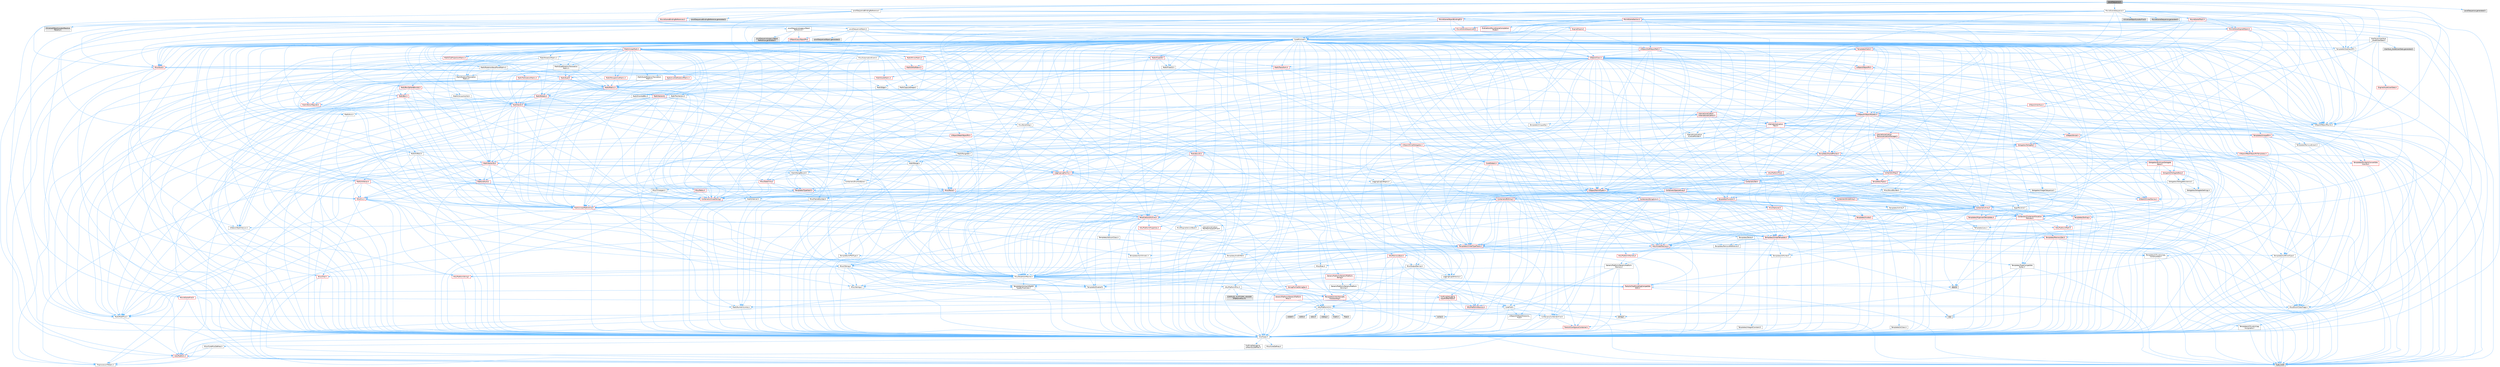 digraph "LevelSequence.h"
{
 // INTERACTIVE_SVG=YES
 // LATEX_PDF_SIZE
  bgcolor="transparent";
  edge [fontname=Helvetica,fontsize=10,labelfontname=Helvetica,labelfontsize=10];
  node [fontname=Helvetica,fontsize=10,shape=box,height=0.2,width=0.4];
  Node1 [id="Node000001",label="LevelSequence.h",height=0.2,width=0.4,color="gray40", fillcolor="grey60", style="filled", fontcolor="black",tooltip=" "];
  Node1 -> Node2 [id="edge1_Node000001_Node000002",color="steelblue1",style="solid",tooltip=" "];
  Node2 [id="Node000002",label="CoreMinimal.h",height=0.2,width=0.4,color="grey40", fillcolor="white", style="filled",URL="$d7/d67/CoreMinimal_8h.html",tooltip=" "];
  Node2 -> Node3 [id="edge2_Node000002_Node000003",color="steelblue1",style="solid",tooltip=" "];
  Node3 [id="Node000003",label="CoreTypes.h",height=0.2,width=0.4,color="grey40", fillcolor="white", style="filled",URL="$dc/dec/CoreTypes_8h.html",tooltip=" "];
  Node3 -> Node4 [id="edge3_Node000003_Node000004",color="steelblue1",style="solid",tooltip=" "];
  Node4 [id="Node000004",label="HAL/Platform.h",height=0.2,width=0.4,color="red", fillcolor="#FFF0F0", style="filled",URL="$d9/dd0/Platform_8h.html",tooltip=" "];
  Node4 -> Node7 [id="edge4_Node000004_Node000007",color="steelblue1",style="solid",tooltip=" "];
  Node7 [id="Node000007",label="type_traits",height=0.2,width=0.4,color="grey60", fillcolor="#E0E0E0", style="filled",tooltip=" "];
  Node4 -> Node8 [id="edge5_Node000004_Node000008",color="steelblue1",style="solid",tooltip=" "];
  Node8 [id="Node000008",label="PreprocessorHelpers.h",height=0.2,width=0.4,color="grey40", fillcolor="white", style="filled",URL="$db/ddb/PreprocessorHelpers_8h.html",tooltip=" "];
  Node3 -> Node14 [id="edge6_Node000003_Node000014",color="steelblue1",style="solid",tooltip=" "];
  Node14 [id="Node000014",label="ProfilingDebugging\l/UMemoryDefines.h",height=0.2,width=0.4,color="grey40", fillcolor="white", style="filled",URL="$d2/da2/UMemoryDefines_8h.html",tooltip=" "];
  Node3 -> Node15 [id="edge7_Node000003_Node000015",color="steelblue1",style="solid",tooltip=" "];
  Node15 [id="Node000015",label="Misc/CoreMiscDefines.h",height=0.2,width=0.4,color="grey40", fillcolor="white", style="filled",URL="$da/d38/CoreMiscDefines_8h.html",tooltip=" "];
  Node15 -> Node4 [id="edge8_Node000015_Node000004",color="steelblue1",style="solid",tooltip=" "];
  Node15 -> Node8 [id="edge9_Node000015_Node000008",color="steelblue1",style="solid",tooltip=" "];
  Node3 -> Node16 [id="edge10_Node000003_Node000016",color="steelblue1",style="solid",tooltip=" "];
  Node16 [id="Node000016",label="Misc/CoreDefines.h",height=0.2,width=0.4,color="grey40", fillcolor="white", style="filled",URL="$d3/dd2/CoreDefines_8h.html",tooltip=" "];
  Node2 -> Node17 [id="edge11_Node000002_Node000017",color="steelblue1",style="solid",tooltip=" "];
  Node17 [id="Node000017",label="CoreFwd.h",height=0.2,width=0.4,color="grey40", fillcolor="white", style="filled",URL="$d1/d1e/CoreFwd_8h.html",tooltip=" "];
  Node17 -> Node3 [id="edge12_Node000017_Node000003",color="steelblue1",style="solid",tooltip=" "];
  Node17 -> Node18 [id="edge13_Node000017_Node000018",color="steelblue1",style="solid",tooltip=" "];
  Node18 [id="Node000018",label="Containers/ContainersFwd.h",height=0.2,width=0.4,color="grey40", fillcolor="white", style="filled",URL="$d4/d0a/ContainersFwd_8h.html",tooltip=" "];
  Node18 -> Node4 [id="edge14_Node000018_Node000004",color="steelblue1",style="solid",tooltip=" "];
  Node18 -> Node3 [id="edge15_Node000018_Node000003",color="steelblue1",style="solid",tooltip=" "];
  Node18 -> Node19 [id="edge16_Node000018_Node000019",color="steelblue1",style="solid",tooltip=" "];
  Node19 [id="Node000019",label="Traits/IsContiguousContainer.h",height=0.2,width=0.4,color="red", fillcolor="#FFF0F0", style="filled",URL="$d5/d3c/IsContiguousContainer_8h.html",tooltip=" "];
  Node19 -> Node3 [id="edge17_Node000019_Node000003",color="steelblue1",style="solid",tooltip=" "];
  Node17 -> Node22 [id="edge18_Node000017_Node000022",color="steelblue1",style="solid",tooltip=" "];
  Node22 [id="Node000022",label="Math/MathFwd.h",height=0.2,width=0.4,color="grey40", fillcolor="white", style="filled",URL="$d2/d10/MathFwd_8h.html",tooltip=" "];
  Node22 -> Node4 [id="edge19_Node000022_Node000004",color="steelblue1",style="solid",tooltip=" "];
  Node17 -> Node23 [id="edge20_Node000017_Node000023",color="steelblue1",style="solid",tooltip=" "];
  Node23 [id="Node000023",label="UObject/UObjectHierarchy\lFwd.h",height=0.2,width=0.4,color="grey40", fillcolor="white", style="filled",URL="$d3/d13/UObjectHierarchyFwd_8h.html",tooltip=" "];
  Node2 -> Node23 [id="edge21_Node000002_Node000023",color="steelblue1",style="solid",tooltip=" "];
  Node2 -> Node18 [id="edge22_Node000002_Node000018",color="steelblue1",style="solid",tooltip=" "];
  Node2 -> Node24 [id="edge23_Node000002_Node000024",color="steelblue1",style="solid",tooltip=" "];
  Node24 [id="Node000024",label="Misc/VarArgs.h",height=0.2,width=0.4,color="grey40", fillcolor="white", style="filled",URL="$d5/d6f/VarArgs_8h.html",tooltip=" "];
  Node24 -> Node3 [id="edge24_Node000024_Node000003",color="steelblue1",style="solid",tooltip=" "];
  Node2 -> Node25 [id="edge25_Node000002_Node000025",color="steelblue1",style="solid",tooltip=" "];
  Node25 [id="Node000025",label="Logging/LogVerbosity.h",height=0.2,width=0.4,color="grey40", fillcolor="white", style="filled",URL="$d2/d8f/LogVerbosity_8h.html",tooltip=" "];
  Node25 -> Node3 [id="edge26_Node000025_Node000003",color="steelblue1",style="solid",tooltip=" "];
  Node2 -> Node26 [id="edge27_Node000002_Node000026",color="steelblue1",style="solid",tooltip=" "];
  Node26 [id="Node000026",label="Misc/OutputDevice.h",height=0.2,width=0.4,color="grey40", fillcolor="white", style="filled",URL="$d7/d32/OutputDevice_8h.html",tooltip=" "];
  Node26 -> Node17 [id="edge28_Node000026_Node000017",color="steelblue1",style="solid",tooltip=" "];
  Node26 -> Node3 [id="edge29_Node000026_Node000003",color="steelblue1",style="solid",tooltip=" "];
  Node26 -> Node25 [id="edge30_Node000026_Node000025",color="steelblue1",style="solid",tooltip=" "];
  Node26 -> Node24 [id="edge31_Node000026_Node000024",color="steelblue1",style="solid",tooltip=" "];
  Node26 -> Node27 [id="edge32_Node000026_Node000027",color="steelblue1",style="solid",tooltip=" "];
  Node27 [id="Node000027",label="Templates/IsArrayOrRefOf\lTypeByPredicate.h",height=0.2,width=0.4,color="grey40", fillcolor="white", style="filled",URL="$d6/da1/IsArrayOrRefOfTypeByPredicate_8h.html",tooltip=" "];
  Node27 -> Node3 [id="edge33_Node000027_Node000003",color="steelblue1",style="solid",tooltip=" "];
  Node26 -> Node28 [id="edge34_Node000026_Node000028",color="steelblue1",style="solid",tooltip=" "];
  Node28 [id="Node000028",label="Templates/IsValidVariadic\lFunctionArg.h",height=0.2,width=0.4,color="red", fillcolor="#FFF0F0", style="filled",URL="$d0/dc8/IsValidVariadicFunctionArg_8h.html",tooltip=" "];
  Node28 -> Node3 [id="edge35_Node000028_Node000003",color="steelblue1",style="solid",tooltip=" "];
  Node28 -> Node7 [id="edge36_Node000028_Node000007",color="steelblue1",style="solid",tooltip=" "];
  Node26 -> Node30 [id="edge37_Node000026_Node000030",color="steelblue1",style="solid",tooltip=" "];
  Node30 [id="Node000030",label="Traits/IsCharEncodingCompatible\lWith.h",height=0.2,width=0.4,color="red", fillcolor="#FFF0F0", style="filled",URL="$df/dd1/IsCharEncodingCompatibleWith_8h.html",tooltip=" "];
  Node30 -> Node7 [id="edge38_Node000030_Node000007",color="steelblue1",style="solid",tooltip=" "];
  Node2 -> Node32 [id="edge39_Node000002_Node000032",color="steelblue1",style="solid",tooltip=" "];
  Node32 [id="Node000032",label="HAL/PlatformCrt.h",height=0.2,width=0.4,color="grey40", fillcolor="white", style="filled",URL="$d8/d75/PlatformCrt_8h.html",tooltip=" "];
  Node32 -> Node33 [id="edge40_Node000032_Node000033",color="steelblue1",style="solid",tooltip=" "];
  Node33 [id="Node000033",label="new",height=0.2,width=0.4,color="grey60", fillcolor="#E0E0E0", style="filled",tooltip=" "];
  Node32 -> Node34 [id="edge41_Node000032_Node000034",color="steelblue1",style="solid",tooltip=" "];
  Node34 [id="Node000034",label="wchar.h",height=0.2,width=0.4,color="grey60", fillcolor="#E0E0E0", style="filled",tooltip=" "];
  Node32 -> Node35 [id="edge42_Node000032_Node000035",color="steelblue1",style="solid",tooltip=" "];
  Node35 [id="Node000035",label="stddef.h",height=0.2,width=0.4,color="grey60", fillcolor="#E0E0E0", style="filled",tooltip=" "];
  Node32 -> Node36 [id="edge43_Node000032_Node000036",color="steelblue1",style="solid",tooltip=" "];
  Node36 [id="Node000036",label="stdlib.h",height=0.2,width=0.4,color="grey60", fillcolor="#E0E0E0", style="filled",tooltip=" "];
  Node32 -> Node37 [id="edge44_Node000032_Node000037",color="steelblue1",style="solid",tooltip=" "];
  Node37 [id="Node000037",label="stdio.h",height=0.2,width=0.4,color="grey60", fillcolor="#E0E0E0", style="filled",tooltip=" "];
  Node32 -> Node38 [id="edge45_Node000032_Node000038",color="steelblue1",style="solid",tooltip=" "];
  Node38 [id="Node000038",label="stdarg.h",height=0.2,width=0.4,color="grey60", fillcolor="#E0E0E0", style="filled",tooltip=" "];
  Node32 -> Node39 [id="edge46_Node000032_Node000039",color="steelblue1",style="solid",tooltip=" "];
  Node39 [id="Node000039",label="math.h",height=0.2,width=0.4,color="grey60", fillcolor="#E0E0E0", style="filled",tooltip=" "];
  Node32 -> Node40 [id="edge47_Node000032_Node000040",color="steelblue1",style="solid",tooltip=" "];
  Node40 [id="Node000040",label="float.h",height=0.2,width=0.4,color="grey60", fillcolor="#E0E0E0", style="filled",tooltip=" "];
  Node32 -> Node41 [id="edge48_Node000032_Node000041",color="steelblue1",style="solid",tooltip=" "];
  Node41 [id="Node000041",label="string.h",height=0.2,width=0.4,color="grey60", fillcolor="#E0E0E0", style="filled",tooltip=" "];
  Node2 -> Node42 [id="edge49_Node000002_Node000042",color="steelblue1",style="solid",tooltip=" "];
  Node42 [id="Node000042",label="HAL/PlatformMisc.h",height=0.2,width=0.4,color="grey40", fillcolor="white", style="filled",URL="$d0/df5/PlatformMisc_8h.html",tooltip=" "];
  Node42 -> Node3 [id="edge50_Node000042_Node000003",color="steelblue1",style="solid",tooltip=" "];
  Node42 -> Node43 [id="edge51_Node000042_Node000043",color="steelblue1",style="solid",tooltip=" "];
  Node43 [id="Node000043",label="GenericPlatform/GenericPlatform\lMisc.h",height=0.2,width=0.4,color="red", fillcolor="#FFF0F0", style="filled",URL="$db/d9a/GenericPlatformMisc_8h.html",tooltip=" "];
  Node43 -> Node17 [id="edge52_Node000043_Node000017",color="steelblue1",style="solid",tooltip=" "];
  Node43 -> Node3 [id="edge53_Node000043_Node000003",color="steelblue1",style="solid",tooltip=" "];
  Node43 -> Node32 [id="edge54_Node000043_Node000032",color="steelblue1",style="solid",tooltip=" "];
  Node43 -> Node47 [id="edge55_Node000043_Node000047",color="steelblue1",style="solid",tooltip=" "];
  Node47 [id="Node000047",label="Math/NumericLimits.h",height=0.2,width=0.4,color="grey40", fillcolor="white", style="filled",URL="$df/d1b/NumericLimits_8h.html",tooltip=" "];
  Node47 -> Node3 [id="edge56_Node000047_Node000003",color="steelblue1",style="solid",tooltip=" "];
  Node43 -> Node49 [id="edge57_Node000043_Node000049",color="steelblue1",style="solid",tooltip=" "];
  Node49 [id="Node000049",label="Misc/EnumClassFlags.h",height=0.2,width=0.4,color="grey40", fillcolor="white", style="filled",URL="$d8/de7/EnumClassFlags_8h.html",tooltip=" "];
  Node42 -> Node52 [id="edge58_Node000042_Node000052",color="steelblue1",style="solid",tooltip=" "];
  Node52 [id="Node000052",label="COMPILED_PLATFORM_HEADER\l(PlatformMisc.h)",height=0.2,width=0.4,color="grey60", fillcolor="#E0E0E0", style="filled",tooltip=" "];
  Node42 -> Node53 [id="edge59_Node000042_Node000053",color="steelblue1",style="solid",tooltip=" "];
  Node53 [id="Node000053",label="ProfilingDebugging\l/CpuProfilerTrace.h",height=0.2,width=0.4,color="red", fillcolor="#FFF0F0", style="filled",URL="$da/dcb/CpuProfilerTrace_8h.html",tooltip=" "];
  Node53 -> Node3 [id="edge60_Node000053_Node000003",color="steelblue1",style="solid",tooltip=" "];
  Node53 -> Node18 [id="edge61_Node000053_Node000018",color="steelblue1",style="solid",tooltip=" "];
  Node53 -> Node54 [id="edge62_Node000053_Node000054",color="steelblue1",style="solid",tooltip=" "];
  Node54 [id="Node000054",label="HAL/PlatformAtomics.h",height=0.2,width=0.4,color="red", fillcolor="#FFF0F0", style="filled",URL="$d3/d36/PlatformAtomics_8h.html",tooltip=" "];
  Node54 -> Node3 [id="edge63_Node000054_Node000003",color="steelblue1",style="solid",tooltip=" "];
  Node53 -> Node8 [id="edge64_Node000053_Node000008",color="steelblue1",style="solid",tooltip=" "];
  Node2 -> Node61 [id="edge65_Node000002_Node000061",color="steelblue1",style="solid",tooltip=" "];
  Node61 [id="Node000061",label="Misc/AssertionMacros.h",height=0.2,width=0.4,color="grey40", fillcolor="white", style="filled",URL="$d0/dfa/AssertionMacros_8h.html",tooltip=" "];
  Node61 -> Node3 [id="edge66_Node000061_Node000003",color="steelblue1",style="solid",tooltip=" "];
  Node61 -> Node4 [id="edge67_Node000061_Node000004",color="steelblue1",style="solid",tooltip=" "];
  Node61 -> Node42 [id="edge68_Node000061_Node000042",color="steelblue1",style="solid",tooltip=" "];
  Node61 -> Node8 [id="edge69_Node000061_Node000008",color="steelblue1",style="solid",tooltip=" "];
  Node61 -> Node62 [id="edge70_Node000061_Node000062",color="steelblue1",style="solid",tooltip=" "];
  Node62 [id="Node000062",label="Templates/EnableIf.h",height=0.2,width=0.4,color="grey40", fillcolor="white", style="filled",URL="$d7/d60/EnableIf_8h.html",tooltip=" "];
  Node62 -> Node3 [id="edge71_Node000062_Node000003",color="steelblue1",style="solid",tooltip=" "];
  Node61 -> Node27 [id="edge72_Node000061_Node000027",color="steelblue1",style="solid",tooltip=" "];
  Node61 -> Node28 [id="edge73_Node000061_Node000028",color="steelblue1",style="solid",tooltip=" "];
  Node61 -> Node30 [id="edge74_Node000061_Node000030",color="steelblue1",style="solid",tooltip=" "];
  Node61 -> Node24 [id="edge75_Node000061_Node000024",color="steelblue1",style="solid",tooltip=" "];
  Node61 -> Node63 [id="edge76_Node000061_Node000063",color="steelblue1",style="solid",tooltip=" "];
  Node63 [id="Node000063",label="String/FormatStringSan.h",height=0.2,width=0.4,color="red", fillcolor="#FFF0F0", style="filled",URL="$d3/d8b/FormatStringSan_8h.html",tooltip=" "];
  Node63 -> Node7 [id="edge77_Node000063_Node000007",color="steelblue1",style="solid",tooltip=" "];
  Node63 -> Node3 [id="edge78_Node000063_Node000003",color="steelblue1",style="solid",tooltip=" "];
  Node63 -> Node28 [id="edge79_Node000063_Node000028",color="steelblue1",style="solid",tooltip=" "];
  Node63 -> Node18 [id="edge80_Node000063_Node000018",color="steelblue1",style="solid",tooltip=" "];
  Node61 -> Node69 [id="edge81_Node000061_Node000069",color="steelblue1",style="solid",tooltip=" "];
  Node69 [id="Node000069",label="atomic",height=0.2,width=0.4,color="grey60", fillcolor="#E0E0E0", style="filled",tooltip=" "];
  Node2 -> Node70 [id="edge82_Node000002_Node000070",color="steelblue1",style="solid",tooltip=" "];
  Node70 [id="Node000070",label="Templates/IsPointer.h",height=0.2,width=0.4,color="grey40", fillcolor="white", style="filled",URL="$d7/d05/IsPointer_8h.html",tooltip=" "];
  Node70 -> Node3 [id="edge83_Node000070_Node000003",color="steelblue1",style="solid",tooltip=" "];
  Node2 -> Node71 [id="edge84_Node000002_Node000071",color="steelblue1",style="solid",tooltip=" "];
  Node71 [id="Node000071",label="HAL/PlatformMemory.h",height=0.2,width=0.4,color="red", fillcolor="#FFF0F0", style="filled",URL="$de/d68/PlatformMemory_8h.html",tooltip=" "];
  Node71 -> Node3 [id="edge85_Node000071_Node000003",color="steelblue1",style="solid",tooltip=" "];
  Node71 -> Node72 [id="edge86_Node000071_Node000072",color="steelblue1",style="solid",tooltip=" "];
  Node72 [id="Node000072",label="GenericPlatform/GenericPlatform\lMemory.h",height=0.2,width=0.4,color="grey40", fillcolor="white", style="filled",URL="$dd/d22/GenericPlatformMemory_8h.html",tooltip=" "];
  Node72 -> Node17 [id="edge87_Node000072_Node000017",color="steelblue1",style="solid",tooltip=" "];
  Node72 -> Node3 [id="edge88_Node000072_Node000003",color="steelblue1",style="solid",tooltip=" "];
  Node72 -> Node73 [id="edge89_Node000072_Node000073",color="steelblue1",style="solid",tooltip=" "];
  Node73 [id="Node000073",label="HAL/PlatformString.h",height=0.2,width=0.4,color="red", fillcolor="#FFF0F0", style="filled",URL="$db/db5/PlatformString_8h.html",tooltip=" "];
  Node73 -> Node3 [id="edge90_Node000073_Node000003",color="steelblue1",style="solid",tooltip=" "];
  Node72 -> Node41 [id="edge91_Node000072_Node000041",color="steelblue1",style="solid",tooltip=" "];
  Node72 -> Node34 [id="edge92_Node000072_Node000034",color="steelblue1",style="solid",tooltip=" "];
  Node2 -> Node54 [id="edge93_Node000002_Node000054",color="steelblue1",style="solid",tooltip=" "];
  Node2 -> Node76 [id="edge94_Node000002_Node000076",color="steelblue1",style="solid",tooltip=" "];
  Node76 [id="Node000076",label="Misc/Exec.h",height=0.2,width=0.4,color="grey40", fillcolor="white", style="filled",URL="$de/ddb/Exec_8h.html",tooltip=" "];
  Node76 -> Node3 [id="edge95_Node000076_Node000003",color="steelblue1",style="solid",tooltip=" "];
  Node76 -> Node61 [id="edge96_Node000076_Node000061",color="steelblue1",style="solid",tooltip=" "];
  Node2 -> Node77 [id="edge97_Node000002_Node000077",color="steelblue1",style="solid",tooltip=" "];
  Node77 [id="Node000077",label="HAL/MemoryBase.h",height=0.2,width=0.4,color="red", fillcolor="#FFF0F0", style="filled",URL="$d6/d9f/MemoryBase_8h.html",tooltip=" "];
  Node77 -> Node3 [id="edge98_Node000077_Node000003",color="steelblue1",style="solid",tooltip=" "];
  Node77 -> Node54 [id="edge99_Node000077_Node000054",color="steelblue1",style="solid",tooltip=" "];
  Node77 -> Node32 [id="edge100_Node000077_Node000032",color="steelblue1",style="solid",tooltip=" "];
  Node77 -> Node76 [id="edge101_Node000077_Node000076",color="steelblue1",style="solid",tooltip=" "];
  Node77 -> Node26 [id="edge102_Node000077_Node000026",color="steelblue1",style="solid",tooltip=" "];
  Node2 -> Node87 [id="edge103_Node000002_Node000087",color="steelblue1",style="solid",tooltip=" "];
  Node87 [id="Node000087",label="HAL/UnrealMemory.h",height=0.2,width=0.4,color="red", fillcolor="#FFF0F0", style="filled",URL="$d9/d96/UnrealMemory_8h.html",tooltip=" "];
  Node87 -> Node3 [id="edge104_Node000087_Node000003",color="steelblue1",style="solid",tooltip=" "];
  Node87 -> Node72 [id="edge105_Node000087_Node000072",color="steelblue1",style="solid",tooltip=" "];
  Node87 -> Node77 [id="edge106_Node000087_Node000077",color="steelblue1",style="solid",tooltip=" "];
  Node87 -> Node71 [id="edge107_Node000087_Node000071",color="steelblue1",style="solid",tooltip=" "];
  Node87 -> Node70 [id="edge108_Node000087_Node000070",color="steelblue1",style="solid",tooltip=" "];
  Node2 -> Node89 [id="edge109_Node000002_Node000089",color="steelblue1",style="solid",tooltip=" "];
  Node89 [id="Node000089",label="Templates/IsArithmetic.h",height=0.2,width=0.4,color="grey40", fillcolor="white", style="filled",URL="$d2/d5d/IsArithmetic_8h.html",tooltip=" "];
  Node89 -> Node3 [id="edge110_Node000089_Node000003",color="steelblue1",style="solid",tooltip=" "];
  Node2 -> Node83 [id="edge111_Node000002_Node000083",color="steelblue1",style="solid",tooltip=" "];
  Node83 [id="Node000083",label="Templates/AndOrNot.h",height=0.2,width=0.4,color="grey40", fillcolor="white", style="filled",URL="$db/d0a/AndOrNot_8h.html",tooltip=" "];
  Node83 -> Node3 [id="edge112_Node000083_Node000003",color="steelblue1",style="solid",tooltip=" "];
  Node2 -> Node90 [id="edge113_Node000002_Node000090",color="steelblue1",style="solid",tooltip=" "];
  Node90 [id="Node000090",label="Templates/IsPODType.h",height=0.2,width=0.4,color="grey40", fillcolor="white", style="filled",URL="$d7/db1/IsPODType_8h.html",tooltip=" "];
  Node90 -> Node3 [id="edge114_Node000090_Node000003",color="steelblue1",style="solid",tooltip=" "];
  Node2 -> Node91 [id="edge115_Node000002_Node000091",color="steelblue1",style="solid",tooltip=" "];
  Node91 [id="Node000091",label="Templates/IsUECoreType.h",height=0.2,width=0.4,color="grey40", fillcolor="white", style="filled",URL="$d1/db8/IsUECoreType_8h.html",tooltip=" "];
  Node91 -> Node3 [id="edge116_Node000091_Node000003",color="steelblue1",style="solid",tooltip=" "];
  Node91 -> Node7 [id="edge117_Node000091_Node000007",color="steelblue1",style="solid",tooltip=" "];
  Node2 -> Node84 [id="edge118_Node000002_Node000084",color="steelblue1",style="solid",tooltip=" "];
  Node84 [id="Node000084",label="Templates/IsTriviallyCopy\lConstructible.h",height=0.2,width=0.4,color="grey40", fillcolor="white", style="filled",URL="$d3/d78/IsTriviallyCopyConstructible_8h.html",tooltip=" "];
  Node84 -> Node3 [id="edge119_Node000084_Node000003",color="steelblue1",style="solid",tooltip=" "];
  Node84 -> Node7 [id="edge120_Node000084_Node000007",color="steelblue1",style="solid",tooltip=" "];
  Node2 -> Node92 [id="edge121_Node000002_Node000092",color="steelblue1",style="solid",tooltip=" "];
  Node92 [id="Node000092",label="Templates/UnrealTypeTraits.h",height=0.2,width=0.4,color="red", fillcolor="#FFF0F0", style="filled",URL="$d2/d2d/UnrealTypeTraits_8h.html",tooltip=" "];
  Node92 -> Node3 [id="edge122_Node000092_Node000003",color="steelblue1",style="solid",tooltip=" "];
  Node92 -> Node70 [id="edge123_Node000092_Node000070",color="steelblue1",style="solid",tooltip=" "];
  Node92 -> Node61 [id="edge124_Node000092_Node000061",color="steelblue1",style="solid",tooltip=" "];
  Node92 -> Node83 [id="edge125_Node000092_Node000083",color="steelblue1",style="solid",tooltip=" "];
  Node92 -> Node62 [id="edge126_Node000092_Node000062",color="steelblue1",style="solid",tooltip=" "];
  Node92 -> Node89 [id="edge127_Node000092_Node000089",color="steelblue1",style="solid",tooltip=" "];
  Node92 -> Node90 [id="edge128_Node000092_Node000090",color="steelblue1",style="solid",tooltip=" "];
  Node92 -> Node91 [id="edge129_Node000092_Node000091",color="steelblue1",style="solid",tooltip=" "];
  Node92 -> Node84 [id="edge130_Node000092_Node000084",color="steelblue1",style="solid",tooltip=" "];
  Node2 -> Node62 [id="edge131_Node000002_Node000062",color="steelblue1",style="solid",tooltip=" "];
  Node2 -> Node94 [id="edge132_Node000002_Node000094",color="steelblue1",style="solid",tooltip=" "];
  Node94 [id="Node000094",label="Templates/RemoveReference.h",height=0.2,width=0.4,color="grey40", fillcolor="white", style="filled",URL="$da/dbe/RemoveReference_8h.html",tooltip=" "];
  Node94 -> Node3 [id="edge133_Node000094_Node000003",color="steelblue1",style="solid",tooltip=" "];
  Node2 -> Node95 [id="edge134_Node000002_Node000095",color="steelblue1",style="solid",tooltip=" "];
  Node95 [id="Node000095",label="Templates/IntegralConstant.h",height=0.2,width=0.4,color="grey40", fillcolor="white", style="filled",URL="$db/d1b/IntegralConstant_8h.html",tooltip=" "];
  Node95 -> Node3 [id="edge135_Node000095_Node000003",color="steelblue1",style="solid",tooltip=" "];
  Node2 -> Node96 [id="edge136_Node000002_Node000096",color="steelblue1",style="solid",tooltip=" "];
  Node96 [id="Node000096",label="Templates/IsClass.h",height=0.2,width=0.4,color="grey40", fillcolor="white", style="filled",URL="$db/dcb/IsClass_8h.html",tooltip=" "];
  Node96 -> Node3 [id="edge137_Node000096_Node000003",color="steelblue1",style="solid",tooltip=" "];
  Node2 -> Node97 [id="edge138_Node000002_Node000097",color="steelblue1",style="solid",tooltip=" "];
  Node97 [id="Node000097",label="Templates/TypeCompatible\lBytes.h",height=0.2,width=0.4,color="grey40", fillcolor="white", style="filled",URL="$df/d0a/TypeCompatibleBytes_8h.html",tooltip=" "];
  Node97 -> Node3 [id="edge139_Node000097_Node000003",color="steelblue1",style="solid",tooltip=" "];
  Node97 -> Node41 [id="edge140_Node000097_Node000041",color="steelblue1",style="solid",tooltip=" "];
  Node97 -> Node33 [id="edge141_Node000097_Node000033",color="steelblue1",style="solid",tooltip=" "];
  Node97 -> Node7 [id="edge142_Node000097_Node000007",color="steelblue1",style="solid",tooltip=" "];
  Node2 -> Node19 [id="edge143_Node000002_Node000019",color="steelblue1",style="solid",tooltip=" "];
  Node2 -> Node98 [id="edge144_Node000002_Node000098",color="steelblue1",style="solid",tooltip=" "];
  Node98 [id="Node000098",label="Templates/UnrealTemplate.h",height=0.2,width=0.4,color="red", fillcolor="#FFF0F0", style="filled",URL="$d4/d24/UnrealTemplate_8h.html",tooltip=" "];
  Node98 -> Node3 [id="edge145_Node000098_Node000003",color="steelblue1",style="solid",tooltip=" "];
  Node98 -> Node70 [id="edge146_Node000098_Node000070",color="steelblue1",style="solid",tooltip=" "];
  Node98 -> Node87 [id="edge147_Node000098_Node000087",color="steelblue1",style="solid",tooltip=" "];
  Node98 -> Node92 [id="edge148_Node000098_Node000092",color="steelblue1",style="solid",tooltip=" "];
  Node98 -> Node94 [id="edge149_Node000098_Node000094",color="steelblue1",style="solid",tooltip=" "];
  Node98 -> Node97 [id="edge150_Node000098_Node000097",color="steelblue1",style="solid",tooltip=" "];
  Node98 -> Node19 [id="edge151_Node000098_Node000019",color="steelblue1",style="solid",tooltip=" "];
  Node98 -> Node7 [id="edge152_Node000098_Node000007",color="steelblue1",style="solid",tooltip=" "];
  Node2 -> Node47 [id="edge153_Node000002_Node000047",color="steelblue1",style="solid",tooltip=" "];
  Node2 -> Node102 [id="edge154_Node000002_Node000102",color="steelblue1",style="solid",tooltip=" "];
  Node102 [id="Node000102",label="HAL/PlatformMath.h",height=0.2,width=0.4,color="red", fillcolor="#FFF0F0", style="filled",URL="$dc/d53/PlatformMath_8h.html",tooltip=" "];
  Node102 -> Node3 [id="edge155_Node000102_Node000003",color="steelblue1",style="solid",tooltip=" "];
  Node2 -> Node85 [id="edge156_Node000002_Node000085",color="steelblue1",style="solid",tooltip=" "];
  Node85 [id="Node000085",label="Templates/IsTriviallyCopy\lAssignable.h",height=0.2,width=0.4,color="grey40", fillcolor="white", style="filled",URL="$d2/df2/IsTriviallyCopyAssignable_8h.html",tooltip=" "];
  Node85 -> Node3 [id="edge157_Node000085_Node000003",color="steelblue1",style="solid",tooltip=" "];
  Node85 -> Node7 [id="edge158_Node000085_Node000007",color="steelblue1",style="solid",tooltip=" "];
  Node2 -> Node110 [id="edge159_Node000002_Node000110",color="steelblue1",style="solid",tooltip=" "];
  Node110 [id="Node000110",label="Templates/MemoryOps.h",height=0.2,width=0.4,color="red", fillcolor="#FFF0F0", style="filled",URL="$db/dea/MemoryOps_8h.html",tooltip=" "];
  Node110 -> Node3 [id="edge160_Node000110_Node000003",color="steelblue1",style="solid",tooltip=" "];
  Node110 -> Node87 [id="edge161_Node000110_Node000087",color="steelblue1",style="solid",tooltip=" "];
  Node110 -> Node85 [id="edge162_Node000110_Node000085",color="steelblue1",style="solid",tooltip=" "];
  Node110 -> Node84 [id="edge163_Node000110_Node000084",color="steelblue1",style="solid",tooltip=" "];
  Node110 -> Node92 [id="edge164_Node000110_Node000092",color="steelblue1",style="solid",tooltip=" "];
  Node110 -> Node33 [id="edge165_Node000110_Node000033",color="steelblue1",style="solid",tooltip=" "];
  Node110 -> Node7 [id="edge166_Node000110_Node000007",color="steelblue1",style="solid",tooltip=" "];
  Node2 -> Node111 [id="edge167_Node000002_Node000111",color="steelblue1",style="solid",tooltip=" "];
  Node111 [id="Node000111",label="Containers/ContainerAllocation\lPolicies.h",height=0.2,width=0.4,color="red", fillcolor="#FFF0F0", style="filled",URL="$d7/dff/ContainerAllocationPolicies_8h.html",tooltip=" "];
  Node111 -> Node3 [id="edge168_Node000111_Node000003",color="steelblue1",style="solid",tooltip=" "];
  Node111 -> Node111 [id="edge169_Node000111_Node000111",color="steelblue1",style="solid",tooltip=" "];
  Node111 -> Node102 [id="edge170_Node000111_Node000102",color="steelblue1",style="solid",tooltip=" "];
  Node111 -> Node87 [id="edge171_Node000111_Node000087",color="steelblue1",style="solid",tooltip=" "];
  Node111 -> Node47 [id="edge172_Node000111_Node000047",color="steelblue1",style="solid",tooltip=" "];
  Node111 -> Node61 [id="edge173_Node000111_Node000061",color="steelblue1",style="solid",tooltip=" "];
  Node111 -> Node110 [id="edge174_Node000111_Node000110",color="steelblue1",style="solid",tooltip=" "];
  Node111 -> Node97 [id="edge175_Node000111_Node000097",color="steelblue1",style="solid",tooltip=" "];
  Node111 -> Node7 [id="edge176_Node000111_Node000007",color="steelblue1",style="solid",tooltip=" "];
  Node2 -> Node114 [id="edge177_Node000002_Node000114",color="steelblue1",style="solid",tooltip=" "];
  Node114 [id="Node000114",label="Templates/IsEnumClass.h",height=0.2,width=0.4,color="grey40", fillcolor="white", style="filled",URL="$d7/d15/IsEnumClass_8h.html",tooltip=" "];
  Node114 -> Node3 [id="edge178_Node000114_Node000003",color="steelblue1",style="solid",tooltip=" "];
  Node114 -> Node83 [id="edge179_Node000114_Node000083",color="steelblue1",style="solid",tooltip=" "];
  Node2 -> Node115 [id="edge180_Node000002_Node000115",color="steelblue1",style="solid",tooltip=" "];
  Node115 [id="Node000115",label="HAL/PlatformProperties.h",height=0.2,width=0.4,color="red", fillcolor="#FFF0F0", style="filled",URL="$d9/db0/PlatformProperties_8h.html",tooltip=" "];
  Node115 -> Node3 [id="edge181_Node000115_Node000003",color="steelblue1",style="solid",tooltip=" "];
  Node2 -> Node118 [id="edge182_Node000002_Node000118",color="steelblue1",style="solid",tooltip=" "];
  Node118 [id="Node000118",label="Misc/EngineVersionBase.h",height=0.2,width=0.4,color="grey40", fillcolor="white", style="filled",URL="$d5/d2b/EngineVersionBase_8h.html",tooltip=" "];
  Node118 -> Node3 [id="edge183_Node000118_Node000003",color="steelblue1",style="solid",tooltip=" "];
  Node2 -> Node119 [id="edge184_Node000002_Node000119",color="steelblue1",style="solid",tooltip=" "];
  Node119 [id="Node000119",label="Internationalization\l/TextNamespaceFwd.h",height=0.2,width=0.4,color="grey40", fillcolor="white", style="filled",URL="$d8/d97/TextNamespaceFwd_8h.html",tooltip=" "];
  Node119 -> Node3 [id="edge185_Node000119_Node000003",color="steelblue1",style="solid",tooltip=" "];
  Node2 -> Node120 [id="edge186_Node000002_Node000120",color="steelblue1",style="solid",tooltip=" "];
  Node120 [id="Node000120",label="Serialization/Archive.h",height=0.2,width=0.4,color="red", fillcolor="#FFF0F0", style="filled",URL="$d7/d3b/Archive_8h.html",tooltip=" "];
  Node120 -> Node17 [id="edge187_Node000120_Node000017",color="steelblue1",style="solid",tooltip=" "];
  Node120 -> Node3 [id="edge188_Node000120_Node000003",color="steelblue1",style="solid",tooltip=" "];
  Node120 -> Node115 [id="edge189_Node000120_Node000115",color="steelblue1",style="solid",tooltip=" "];
  Node120 -> Node119 [id="edge190_Node000120_Node000119",color="steelblue1",style="solid",tooltip=" "];
  Node120 -> Node22 [id="edge191_Node000120_Node000022",color="steelblue1",style="solid",tooltip=" "];
  Node120 -> Node61 [id="edge192_Node000120_Node000061",color="steelblue1",style="solid",tooltip=" "];
  Node120 -> Node118 [id="edge193_Node000120_Node000118",color="steelblue1",style="solid",tooltip=" "];
  Node120 -> Node24 [id="edge194_Node000120_Node000024",color="steelblue1",style="solid",tooltip=" "];
  Node120 -> Node62 [id="edge195_Node000120_Node000062",color="steelblue1",style="solid",tooltip=" "];
  Node120 -> Node27 [id="edge196_Node000120_Node000027",color="steelblue1",style="solid",tooltip=" "];
  Node120 -> Node114 [id="edge197_Node000120_Node000114",color="steelblue1",style="solid",tooltip=" "];
  Node120 -> Node28 [id="edge198_Node000120_Node000028",color="steelblue1",style="solid",tooltip=" "];
  Node120 -> Node98 [id="edge199_Node000120_Node000098",color="steelblue1",style="solid",tooltip=" "];
  Node120 -> Node30 [id="edge200_Node000120_Node000030",color="steelblue1",style="solid",tooltip=" "];
  Node120 -> Node123 [id="edge201_Node000120_Node000123",color="steelblue1",style="solid",tooltip=" "];
  Node123 [id="Node000123",label="UObject/ObjectVersion.h",height=0.2,width=0.4,color="grey40", fillcolor="white", style="filled",URL="$da/d63/ObjectVersion_8h.html",tooltip=" "];
  Node123 -> Node3 [id="edge202_Node000123_Node000003",color="steelblue1",style="solid",tooltip=" "];
  Node2 -> Node124 [id="edge203_Node000002_Node000124",color="steelblue1",style="solid",tooltip=" "];
  Node124 [id="Node000124",label="Templates/Less.h",height=0.2,width=0.4,color="grey40", fillcolor="white", style="filled",URL="$de/dc8/Less_8h.html",tooltip=" "];
  Node124 -> Node3 [id="edge204_Node000124_Node000003",color="steelblue1",style="solid",tooltip=" "];
  Node124 -> Node98 [id="edge205_Node000124_Node000098",color="steelblue1",style="solid",tooltip=" "];
  Node2 -> Node125 [id="edge206_Node000002_Node000125",color="steelblue1",style="solid",tooltip=" "];
  Node125 [id="Node000125",label="Templates/Sorting.h",height=0.2,width=0.4,color="red", fillcolor="#FFF0F0", style="filled",URL="$d3/d9e/Sorting_8h.html",tooltip=" "];
  Node125 -> Node3 [id="edge207_Node000125_Node000003",color="steelblue1",style="solid",tooltip=" "];
  Node125 -> Node102 [id="edge208_Node000125_Node000102",color="steelblue1",style="solid",tooltip=" "];
  Node125 -> Node124 [id="edge209_Node000125_Node000124",color="steelblue1",style="solid",tooltip=" "];
  Node2 -> Node136 [id="edge210_Node000002_Node000136",color="steelblue1",style="solid",tooltip=" "];
  Node136 [id="Node000136",label="Misc/Char.h",height=0.2,width=0.4,color="red", fillcolor="#FFF0F0", style="filled",URL="$d0/d58/Char_8h.html",tooltip=" "];
  Node136 -> Node3 [id="edge211_Node000136_Node000003",color="steelblue1",style="solid",tooltip=" "];
  Node136 -> Node7 [id="edge212_Node000136_Node000007",color="steelblue1",style="solid",tooltip=" "];
  Node2 -> Node139 [id="edge213_Node000002_Node000139",color="steelblue1",style="solid",tooltip=" "];
  Node139 [id="Node000139",label="GenericPlatform/GenericPlatform\lStricmp.h",height=0.2,width=0.4,color="grey40", fillcolor="white", style="filled",URL="$d2/d86/GenericPlatformStricmp_8h.html",tooltip=" "];
  Node139 -> Node3 [id="edge214_Node000139_Node000003",color="steelblue1",style="solid",tooltip=" "];
  Node2 -> Node140 [id="edge215_Node000002_Node000140",color="steelblue1",style="solid",tooltip=" "];
  Node140 [id="Node000140",label="GenericPlatform/GenericPlatform\lString.h",height=0.2,width=0.4,color="red", fillcolor="#FFF0F0", style="filled",URL="$dd/d20/GenericPlatformString_8h.html",tooltip=" "];
  Node140 -> Node3 [id="edge216_Node000140_Node000003",color="steelblue1",style="solid",tooltip=" "];
  Node140 -> Node139 [id="edge217_Node000140_Node000139",color="steelblue1",style="solid",tooltip=" "];
  Node140 -> Node62 [id="edge218_Node000140_Node000062",color="steelblue1",style="solid",tooltip=" "];
  Node140 -> Node30 [id="edge219_Node000140_Node000030",color="steelblue1",style="solid",tooltip=" "];
  Node140 -> Node7 [id="edge220_Node000140_Node000007",color="steelblue1",style="solid",tooltip=" "];
  Node2 -> Node73 [id="edge221_Node000002_Node000073",color="steelblue1",style="solid",tooltip=" "];
  Node2 -> Node143 [id="edge222_Node000002_Node000143",color="steelblue1",style="solid",tooltip=" "];
  Node143 [id="Node000143",label="Misc/CString.h",height=0.2,width=0.4,color="grey40", fillcolor="white", style="filled",URL="$d2/d49/CString_8h.html",tooltip=" "];
  Node143 -> Node3 [id="edge223_Node000143_Node000003",color="steelblue1",style="solid",tooltip=" "];
  Node143 -> Node32 [id="edge224_Node000143_Node000032",color="steelblue1",style="solid",tooltip=" "];
  Node143 -> Node73 [id="edge225_Node000143_Node000073",color="steelblue1",style="solid",tooltip=" "];
  Node143 -> Node61 [id="edge226_Node000143_Node000061",color="steelblue1",style="solid",tooltip=" "];
  Node143 -> Node136 [id="edge227_Node000143_Node000136",color="steelblue1",style="solid",tooltip=" "];
  Node143 -> Node24 [id="edge228_Node000143_Node000024",color="steelblue1",style="solid",tooltip=" "];
  Node143 -> Node27 [id="edge229_Node000143_Node000027",color="steelblue1",style="solid",tooltip=" "];
  Node143 -> Node28 [id="edge230_Node000143_Node000028",color="steelblue1",style="solid",tooltip=" "];
  Node143 -> Node30 [id="edge231_Node000143_Node000030",color="steelblue1",style="solid",tooltip=" "];
  Node2 -> Node144 [id="edge232_Node000002_Node000144",color="steelblue1",style="solid",tooltip=" "];
  Node144 [id="Node000144",label="Misc/Crc.h",height=0.2,width=0.4,color="red", fillcolor="#FFF0F0", style="filled",URL="$d4/dd2/Crc_8h.html",tooltip=" "];
  Node144 -> Node3 [id="edge233_Node000144_Node000003",color="steelblue1",style="solid",tooltip=" "];
  Node144 -> Node73 [id="edge234_Node000144_Node000073",color="steelblue1",style="solid",tooltip=" "];
  Node144 -> Node61 [id="edge235_Node000144_Node000061",color="steelblue1",style="solid",tooltip=" "];
  Node144 -> Node143 [id="edge236_Node000144_Node000143",color="steelblue1",style="solid",tooltip=" "];
  Node144 -> Node136 [id="edge237_Node000144_Node000136",color="steelblue1",style="solid",tooltip=" "];
  Node144 -> Node92 [id="edge238_Node000144_Node000092",color="steelblue1",style="solid",tooltip=" "];
  Node2 -> Node135 [id="edge239_Node000002_Node000135",color="steelblue1",style="solid",tooltip=" "];
  Node135 [id="Node000135",label="Math/UnrealMathUtility.h",height=0.2,width=0.4,color="red", fillcolor="#FFF0F0", style="filled",URL="$db/db8/UnrealMathUtility_8h.html",tooltip=" "];
  Node135 -> Node3 [id="edge240_Node000135_Node000003",color="steelblue1",style="solid",tooltip=" "];
  Node135 -> Node61 [id="edge241_Node000135_Node000061",color="steelblue1",style="solid",tooltip=" "];
  Node135 -> Node102 [id="edge242_Node000135_Node000102",color="steelblue1",style="solid",tooltip=" "];
  Node135 -> Node22 [id="edge243_Node000135_Node000022",color="steelblue1",style="solid",tooltip=" "];
  Node2 -> Node145 [id="edge244_Node000002_Node000145",color="steelblue1",style="solid",tooltip=" "];
  Node145 [id="Node000145",label="Containers/UnrealString.h",height=0.2,width=0.4,color="red", fillcolor="#FFF0F0", style="filled",URL="$d5/dba/UnrealString_8h.html",tooltip=" "];
  Node2 -> Node149 [id="edge245_Node000002_Node000149",color="steelblue1",style="solid",tooltip=" "];
  Node149 [id="Node000149",label="Containers/Array.h",height=0.2,width=0.4,color="red", fillcolor="#FFF0F0", style="filled",URL="$df/dd0/Array_8h.html",tooltip=" "];
  Node149 -> Node3 [id="edge246_Node000149_Node000003",color="steelblue1",style="solid",tooltip=" "];
  Node149 -> Node61 [id="edge247_Node000149_Node000061",color="steelblue1",style="solid",tooltip=" "];
  Node149 -> Node87 [id="edge248_Node000149_Node000087",color="steelblue1",style="solid",tooltip=" "];
  Node149 -> Node92 [id="edge249_Node000149_Node000092",color="steelblue1",style="solid",tooltip=" "];
  Node149 -> Node98 [id="edge250_Node000149_Node000098",color="steelblue1",style="solid",tooltip=" "];
  Node149 -> Node111 [id="edge251_Node000149_Node000111",color="steelblue1",style="solid",tooltip=" "];
  Node149 -> Node120 [id="edge252_Node000149_Node000120",color="steelblue1",style="solid",tooltip=" "];
  Node149 -> Node128 [id="edge253_Node000149_Node000128",color="steelblue1",style="solid",tooltip=" "];
  Node128 [id="Node000128",label="Templates/Invoke.h",height=0.2,width=0.4,color="red", fillcolor="#FFF0F0", style="filled",URL="$d7/deb/Invoke_8h.html",tooltip=" "];
  Node128 -> Node3 [id="edge254_Node000128_Node000003",color="steelblue1",style="solid",tooltip=" "];
  Node128 -> Node98 [id="edge255_Node000128_Node000098",color="steelblue1",style="solid",tooltip=" "];
  Node128 -> Node7 [id="edge256_Node000128_Node000007",color="steelblue1",style="solid",tooltip=" "];
  Node149 -> Node124 [id="edge257_Node000149_Node000124",color="steelblue1",style="solid",tooltip=" "];
  Node149 -> Node125 [id="edge258_Node000149_Node000125",color="steelblue1",style="solid",tooltip=" "];
  Node149 -> Node172 [id="edge259_Node000149_Node000172",color="steelblue1",style="solid",tooltip=" "];
  Node172 [id="Node000172",label="Templates/AlignmentTemplates.h",height=0.2,width=0.4,color="red", fillcolor="#FFF0F0", style="filled",URL="$dd/d32/AlignmentTemplates_8h.html",tooltip=" "];
  Node172 -> Node3 [id="edge260_Node000172_Node000003",color="steelblue1",style="solid",tooltip=" "];
  Node172 -> Node70 [id="edge261_Node000172_Node000070",color="steelblue1",style="solid",tooltip=" "];
  Node149 -> Node7 [id="edge262_Node000149_Node000007",color="steelblue1",style="solid",tooltip=" "];
  Node2 -> Node173 [id="edge263_Node000002_Node000173",color="steelblue1",style="solid",tooltip=" "];
  Node173 [id="Node000173",label="Misc/FrameNumber.h",height=0.2,width=0.4,color="grey40", fillcolor="white", style="filled",URL="$dd/dbd/FrameNumber_8h.html",tooltip=" "];
  Node173 -> Node3 [id="edge264_Node000173_Node000003",color="steelblue1",style="solid",tooltip=" "];
  Node173 -> Node47 [id="edge265_Node000173_Node000047",color="steelblue1",style="solid",tooltip=" "];
  Node173 -> Node135 [id="edge266_Node000173_Node000135",color="steelblue1",style="solid",tooltip=" "];
  Node173 -> Node62 [id="edge267_Node000173_Node000062",color="steelblue1",style="solid",tooltip=" "];
  Node173 -> Node92 [id="edge268_Node000173_Node000092",color="steelblue1",style="solid",tooltip=" "];
  Node2 -> Node174 [id="edge269_Node000002_Node000174",color="steelblue1",style="solid",tooltip=" "];
  Node174 [id="Node000174",label="Misc/Timespan.h",height=0.2,width=0.4,color="grey40", fillcolor="white", style="filled",URL="$da/dd9/Timespan_8h.html",tooltip=" "];
  Node174 -> Node3 [id="edge270_Node000174_Node000003",color="steelblue1",style="solid",tooltip=" "];
  Node174 -> Node175 [id="edge271_Node000174_Node000175",color="steelblue1",style="solid",tooltip=" "];
  Node175 [id="Node000175",label="Math/Interval.h",height=0.2,width=0.4,color="grey40", fillcolor="white", style="filled",URL="$d1/d55/Interval_8h.html",tooltip=" "];
  Node175 -> Node3 [id="edge272_Node000175_Node000003",color="steelblue1",style="solid",tooltip=" "];
  Node175 -> Node89 [id="edge273_Node000175_Node000089",color="steelblue1",style="solid",tooltip=" "];
  Node175 -> Node92 [id="edge274_Node000175_Node000092",color="steelblue1",style="solid",tooltip=" "];
  Node175 -> Node47 [id="edge275_Node000175_Node000047",color="steelblue1",style="solid",tooltip=" "];
  Node175 -> Node135 [id="edge276_Node000175_Node000135",color="steelblue1",style="solid",tooltip=" "];
  Node174 -> Node135 [id="edge277_Node000174_Node000135",color="steelblue1",style="solid",tooltip=" "];
  Node174 -> Node61 [id="edge278_Node000174_Node000061",color="steelblue1",style="solid",tooltip=" "];
  Node2 -> Node176 [id="edge279_Node000002_Node000176",color="steelblue1",style="solid",tooltip=" "];
  Node176 [id="Node000176",label="Containers/StringConv.h",height=0.2,width=0.4,color="red", fillcolor="#FFF0F0", style="filled",URL="$d3/ddf/StringConv_8h.html",tooltip=" "];
  Node176 -> Node3 [id="edge280_Node000176_Node000003",color="steelblue1",style="solid",tooltip=" "];
  Node176 -> Node61 [id="edge281_Node000176_Node000061",color="steelblue1",style="solid",tooltip=" "];
  Node176 -> Node111 [id="edge282_Node000176_Node000111",color="steelblue1",style="solid",tooltip=" "];
  Node176 -> Node149 [id="edge283_Node000176_Node000149",color="steelblue1",style="solid",tooltip=" "];
  Node176 -> Node143 [id="edge284_Node000176_Node000143",color="steelblue1",style="solid",tooltip=" "];
  Node176 -> Node177 [id="edge285_Node000176_Node000177",color="steelblue1",style="solid",tooltip=" "];
  Node177 [id="Node000177",label="Templates/IsArray.h",height=0.2,width=0.4,color="grey40", fillcolor="white", style="filled",URL="$d8/d8d/IsArray_8h.html",tooltip=" "];
  Node177 -> Node3 [id="edge286_Node000177_Node000003",color="steelblue1",style="solid",tooltip=" "];
  Node176 -> Node98 [id="edge287_Node000176_Node000098",color="steelblue1",style="solid",tooltip=" "];
  Node176 -> Node92 [id="edge288_Node000176_Node000092",color="steelblue1",style="solid",tooltip=" "];
  Node176 -> Node30 [id="edge289_Node000176_Node000030",color="steelblue1",style="solid",tooltip=" "];
  Node176 -> Node19 [id="edge290_Node000176_Node000019",color="steelblue1",style="solid",tooltip=" "];
  Node176 -> Node7 [id="edge291_Node000176_Node000007",color="steelblue1",style="solid",tooltip=" "];
  Node2 -> Node178 [id="edge292_Node000002_Node000178",color="steelblue1",style="solid",tooltip=" "];
  Node178 [id="Node000178",label="UObject/UnrealNames.h",height=0.2,width=0.4,color="red", fillcolor="#FFF0F0", style="filled",URL="$d8/db1/UnrealNames_8h.html",tooltip=" "];
  Node178 -> Node3 [id="edge293_Node000178_Node000003",color="steelblue1",style="solid",tooltip=" "];
  Node2 -> Node180 [id="edge294_Node000002_Node000180",color="steelblue1",style="solid",tooltip=" "];
  Node180 [id="Node000180",label="UObject/NameTypes.h",height=0.2,width=0.4,color="red", fillcolor="#FFF0F0", style="filled",URL="$d6/d35/NameTypes_8h.html",tooltip=" "];
  Node180 -> Node3 [id="edge295_Node000180_Node000003",color="steelblue1",style="solid",tooltip=" "];
  Node180 -> Node61 [id="edge296_Node000180_Node000061",color="steelblue1",style="solid",tooltip=" "];
  Node180 -> Node87 [id="edge297_Node000180_Node000087",color="steelblue1",style="solid",tooltip=" "];
  Node180 -> Node92 [id="edge298_Node000180_Node000092",color="steelblue1",style="solid",tooltip=" "];
  Node180 -> Node98 [id="edge299_Node000180_Node000098",color="steelblue1",style="solid",tooltip=" "];
  Node180 -> Node145 [id="edge300_Node000180_Node000145",color="steelblue1",style="solid",tooltip=" "];
  Node180 -> Node176 [id="edge301_Node000180_Node000176",color="steelblue1",style="solid",tooltip=" "];
  Node180 -> Node178 [id="edge302_Node000180_Node000178",color="steelblue1",style="solid",tooltip=" "];
  Node2 -> Node188 [id="edge303_Node000002_Node000188",color="steelblue1",style="solid",tooltip=" "];
  Node188 [id="Node000188",label="Misc/Parse.h",height=0.2,width=0.4,color="red", fillcolor="#FFF0F0", style="filled",URL="$dc/d71/Parse_8h.html",tooltip=" "];
  Node188 -> Node145 [id="edge304_Node000188_Node000145",color="steelblue1",style="solid",tooltip=" "];
  Node188 -> Node3 [id="edge305_Node000188_Node000003",color="steelblue1",style="solid",tooltip=" "];
  Node188 -> Node32 [id="edge306_Node000188_Node000032",color="steelblue1",style="solid",tooltip=" "];
  Node188 -> Node49 [id="edge307_Node000188_Node000049",color="steelblue1",style="solid",tooltip=" "];
  Node188 -> Node189 [id="edge308_Node000188_Node000189",color="steelblue1",style="solid",tooltip=" "];
  Node189 [id="Node000189",label="Templates/Function.h",height=0.2,width=0.4,color="red", fillcolor="#FFF0F0", style="filled",URL="$df/df5/Function_8h.html",tooltip=" "];
  Node189 -> Node3 [id="edge309_Node000189_Node000003",color="steelblue1",style="solid",tooltip=" "];
  Node189 -> Node61 [id="edge310_Node000189_Node000061",color="steelblue1",style="solid",tooltip=" "];
  Node189 -> Node87 [id="edge311_Node000189_Node000087",color="steelblue1",style="solid",tooltip=" "];
  Node189 -> Node92 [id="edge312_Node000189_Node000092",color="steelblue1",style="solid",tooltip=" "];
  Node189 -> Node128 [id="edge313_Node000189_Node000128",color="steelblue1",style="solid",tooltip=" "];
  Node189 -> Node98 [id="edge314_Node000189_Node000098",color="steelblue1",style="solid",tooltip=" "];
  Node189 -> Node135 [id="edge315_Node000189_Node000135",color="steelblue1",style="solid",tooltip=" "];
  Node189 -> Node33 [id="edge316_Node000189_Node000033",color="steelblue1",style="solid",tooltip=" "];
  Node189 -> Node7 [id="edge317_Node000189_Node000007",color="steelblue1",style="solid",tooltip=" "];
  Node2 -> Node172 [id="edge318_Node000002_Node000172",color="steelblue1",style="solid",tooltip=" "];
  Node2 -> Node191 [id="edge319_Node000002_Node000191",color="steelblue1",style="solid",tooltip=" "];
  Node191 [id="Node000191",label="Misc/StructBuilder.h",height=0.2,width=0.4,color="grey40", fillcolor="white", style="filled",URL="$d9/db3/StructBuilder_8h.html",tooltip=" "];
  Node191 -> Node3 [id="edge320_Node000191_Node000003",color="steelblue1",style="solid",tooltip=" "];
  Node191 -> Node135 [id="edge321_Node000191_Node000135",color="steelblue1",style="solid",tooltip=" "];
  Node191 -> Node172 [id="edge322_Node000191_Node000172",color="steelblue1",style="solid",tooltip=" "];
  Node2 -> Node104 [id="edge323_Node000002_Node000104",color="steelblue1",style="solid",tooltip=" "];
  Node104 [id="Node000104",label="Templates/Decay.h",height=0.2,width=0.4,color="grey40", fillcolor="white", style="filled",URL="$dd/d0f/Decay_8h.html",tooltip=" "];
  Node104 -> Node3 [id="edge324_Node000104_Node000003",color="steelblue1",style="solid",tooltip=" "];
  Node104 -> Node94 [id="edge325_Node000104_Node000094",color="steelblue1",style="solid",tooltip=" "];
  Node104 -> Node7 [id="edge326_Node000104_Node000007",color="steelblue1",style="solid",tooltip=" "];
  Node2 -> Node192 [id="edge327_Node000002_Node000192",color="steelblue1",style="solid",tooltip=" "];
  Node192 [id="Node000192",label="Templates/PointerIsConvertible\lFromTo.h",height=0.2,width=0.4,color="red", fillcolor="#FFF0F0", style="filled",URL="$d6/d65/PointerIsConvertibleFromTo_8h.html",tooltip=" "];
  Node192 -> Node3 [id="edge328_Node000192_Node000003",color="steelblue1",style="solid",tooltip=" "];
  Node192 -> Node7 [id="edge329_Node000192_Node000007",color="steelblue1",style="solid",tooltip=" "];
  Node2 -> Node128 [id="edge330_Node000002_Node000128",color="steelblue1",style="solid",tooltip=" "];
  Node2 -> Node189 [id="edge331_Node000002_Node000189",color="steelblue1",style="solid",tooltip=" "];
  Node2 -> Node161 [id="edge332_Node000002_Node000161",color="steelblue1",style="solid",tooltip=" "];
  Node161 [id="Node000161",label="Templates/TypeHash.h",height=0.2,width=0.4,color="red", fillcolor="#FFF0F0", style="filled",URL="$d1/d62/TypeHash_8h.html",tooltip=" "];
  Node161 -> Node3 [id="edge333_Node000161_Node000003",color="steelblue1",style="solid",tooltip=" "];
  Node161 -> Node144 [id="edge334_Node000161_Node000144",color="steelblue1",style="solid",tooltip=" "];
  Node161 -> Node7 [id="edge335_Node000161_Node000007",color="steelblue1",style="solid",tooltip=" "];
  Node2 -> Node193 [id="edge336_Node000002_Node000193",color="steelblue1",style="solid",tooltip=" "];
  Node193 [id="Node000193",label="Containers/ScriptArray.h",height=0.2,width=0.4,color="red", fillcolor="#FFF0F0", style="filled",URL="$dc/daf/ScriptArray_8h.html",tooltip=" "];
  Node193 -> Node3 [id="edge337_Node000193_Node000003",color="steelblue1",style="solid",tooltip=" "];
  Node193 -> Node61 [id="edge338_Node000193_Node000061",color="steelblue1",style="solid",tooltip=" "];
  Node193 -> Node87 [id="edge339_Node000193_Node000087",color="steelblue1",style="solid",tooltip=" "];
  Node193 -> Node111 [id="edge340_Node000193_Node000111",color="steelblue1",style="solid",tooltip=" "];
  Node193 -> Node149 [id="edge341_Node000193_Node000149",color="steelblue1",style="solid",tooltip=" "];
  Node2 -> Node194 [id="edge342_Node000002_Node000194",color="steelblue1",style="solid",tooltip=" "];
  Node194 [id="Node000194",label="Containers/BitArray.h",height=0.2,width=0.4,color="red", fillcolor="#FFF0F0", style="filled",URL="$d1/de4/BitArray_8h.html",tooltip=" "];
  Node194 -> Node111 [id="edge343_Node000194_Node000111",color="steelblue1",style="solid",tooltip=" "];
  Node194 -> Node3 [id="edge344_Node000194_Node000003",color="steelblue1",style="solid",tooltip=" "];
  Node194 -> Node54 [id="edge345_Node000194_Node000054",color="steelblue1",style="solid",tooltip=" "];
  Node194 -> Node87 [id="edge346_Node000194_Node000087",color="steelblue1",style="solid",tooltip=" "];
  Node194 -> Node135 [id="edge347_Node000194_Node000135",color="steelblue1",style="solid",tooltip=" "];
  Node194 -> Node61 [id="edge348_Node000194_Node000061",color="steelblue1",style="solid",tooltip=" "];
  Node194 -> Node49 [id="edge349_Node000194_Node000049",color="steelblue1",style="solid",tooltip=" "];
  Node194 -> Node120 [id="edge350_Node000194_Node000120",color="steelblue1",style="solid",tooltip=" "];
  Node194 -> Node62 [id="edge351_Node000194_Node000062",color="steelblue1",style="solid",tooltip=" "];
  Node194 -> Node128 [id="edge352_Node000194_Node000128",color="steelblue1",style="solid",tooltip=" "];
  Node194 -> Node98 [id="edge353_Node000194_Node000098",color="steelblue1",style="solid",tooltip=" "];
  Node194 -> Node92 [id="edge354_Node000194_Node000092",color="steelblue1",style="solid",tooltip=" "];
  Node2 -> Node195 [id="edge355_Node000002_Node000195",color="steelblue1",style="solid",tooltip=" "];
  Node195 [id="Node000195",label="Containers/SparseArray.h",height=0.2,width=0.4,color="red", fillcolor="#FFF0F0", style="filled",URL="$d5/dbf/SparseArray_8h.html",tooltip=" "];
  Node195 -> Node3 [id="edge356_Node000195_Node000003",color="steelblue1",style="solid",tooltip=" "];
  Node195 -> Node61 [id="edge357_Node000195_Node000061",color="steelblue1",style="solid",tooltip=" "];
  Node195 -> Node87 [id="edge358_Node000195_Node000087",color="steelblue1",style="solid",tooltip=" "];
  Node195 -> Node92 [id="edge359_Node000195_Node000092",color="steelblue1",style="solid",tooltip=" "];
  Node195 -> Node98 [id="edge360_Node000195_Node000098",color="steelblue1",style="solid",tooltip=" "];
  Node195 -> Node111 [id="edge361_Node000195_Node000111",color="steelblue1",style="solid",tooltip=" "];
  Node195 -> Node124 [id="edge362_Node000195_Node000124",color="steelblue1",style="solid",tooltip=" "];
  Node195 -> Node149 [id="edge363_Node000195_Node000149",color="steelblue1",style="solid",tooltip=" "];
  Node195 -> Node135 [id="edge364_Node000195_Node000135",color="steelblue1",style="solid",tooltip=" "];
  Node195 -> Node193 [id="edge365_Node000195_Node000193",color="steelblue1",style="solid",tooltip=" "];
  Node195 -> Node194 [id="edge366_Node000195_Node000194",color="steelblue1",style="solid",tooltip=" "];
  Node195 -> Node145 [id="edge367_Node000195_Node000145",color="steelblue1",style="solid",tooltip=" "];
  Node2 -> Node211 [id="edge368_Node000002_Node000211",color="steelblue1",style="solid",tooltip=" "];
  Node211 [id="Node000211",label="Containers/Set.h",height=0.2,width=0.4,color="red", fillcolor="#FFF0F0", style="filled",URL="$d4/d45/Set_8h.html",tooltip=" "];
  Node211 -> Node111 [id="edge369_Node000211_Node000111",color="steelblue1",style="solid",tooltip=" "];
  Node211 -> Node195 [id="edge370_Node000211_Node000195",color="steelblue1",style="solid",tooltip=" "];
  Node211 -> Node18 [id="edge371_Node000211_Node000018",color="steelblue1",style="solid",tooltip=" "];
  Node211 -> Node135 [id="edge372_Node000211_Node000135",color="steelblue1",style="solid",tooltip=" "];
  Node211 -> Node61 [id="edge373_Node000211_Node000061",color="steelblue1",style="solid",tooltip=" "];
  Node211 -> Node191 [id="edge374_Node000211_Node000191",color="steelblue1",style="solid",tooltip=" "];
  Node211 -> Node189 [id="edge375_Node000211_Node000189",color="steelblue1",style="solid",tooltip=" "];
  Node211 -> Node125 [id="edge376_Node000211_Node000125",color="steelblue1",style="solid",tooltip=" "];
  Node211 -> Node161 [id="edge377_Node000211_Node000161",color="steelblue1",style="solid",tooltip=" "];
  Node211 -> Node98 [id="edge378_Node000211_Node000098",color="steelblue1",style="solid",tooltip=" "];
  Node211 -> Node7 [id="edge379_Node000211_Node000007",color="steelblue1",style="solid",tooltip=" "];
  Node2 -> Node214 [id="edge380_Node000002_Node000214",color="steelblue1",style="solid",tooltip=" "];
  Node214 [id="Node000214",label="Algo/Reverse.h",height=0.2,width=0.4,color="grey40", fillcolor="white", style="filled",URL="$d5/d93/Reverse_8h.html",tooltip=" "];
  Node214 -> Node3 [id="edge381_Node000214_Node000003",color="steelblue1",style="solid",tooltip=" "];
  Node214 -> Node98 [id="edge382_Node000214_Node000098",color="steelblue1",style="solid",tooltip=" "];
  Node2 -> Node215 [id="edge383_Node000002_Node000215",color="steelblue1",style="solid",tooltip=" "];
  Node215 [id="Node000215",label="Containers/Map.h",height=0.2,width=0.4,color="red", fillcolor="#FFF0F0", style="filled",URL="$df/d79/Map_8h.html",tooltip=" "];
  Node215 -> Node3 [id="edge384_Node000215_Node000003",color="steelblue1",style="solid",tooltip=" "];
  Node215 -> Node214 [id="edge385_Node000215_Node000214",color="steelblue1",style="solid",tooltip=" "];
  Node215 -> Node211 [id="edge386_Node000215_Node000211",color="steelblue1",style="solid",tooltip=" "];
  Node215 -> Node145 [id="edge387_Node000215_Node000145",color="steelblue1",style="solid",tooltip=" "];
  Node215 -> Node61 [id="edge388_Node000215_Node000061",color="steelblue1",style="solid",tooltip=" "];
  Node215 -> Node191 [id="edge389_Node000215_Node000191",color="steelblue1",style="solid",tooltip=" "];
  Node215 -> Node189 [id="edge390_Node000215_Node000189",color="steelblue1",style="solid",tooltip=" "];
  Node215 -> Node125 [id="edge391_Node000215_Node000125",color="steelblue1",style="solid",tooltip=" "];
  Node215 -> Node216 [id="edge392_Node000215_Node000216",color="steelblue1",style="solid",tooltip=" "];
  Node216 [id="Node000216",label="Templates/Tuple.h",height=0.2,width=0.4,color="red", fillcolor="#FFF0F0", style="filled",URL="$d2/d4f/Tuple_8h.html",tooltip=" "];
  Node216 -> Node3 [id="edge393_Node000216_Node000003",color="steelblue1",style="solid",tooltip=" "];
  Node216 -> Node98 [id="edge394_Node000216_Node000098",color="steelblue1",style="solid",tooltip=" "];
  Node216 -> Node217 [id="edge395_Node000216_Node000217",color="steelblue1",style="solid",tooltip=" "];
  Node217 [id="Node000217",label="Delegates/IntegerSequence.h",height=0.2,width=0.4,color="grey40", fillcolor="white", style="filled",URL="$d2/dcc/IntegerSequence_8h.html",tooltip=" "];
  Node217 -> Node3 [id="edge396_Node000217_Node000003",color="steelblue1",style="solid",tooltip=" "];
  Node216 -> Node128 [id="edge397_Node000216_Node000128",color="steelblue1",style="solid",tooltip=" "];
  Node216 -> Node161 [id="edge398_Node000216_Node000161",color="steelblue1",style="solid",tooltip=" "];
  Node216 -> Node7 [id="edge399_Node000216_Node000007",color="steelblue1",style="solid",tooltip=" "];
  Node215 -> Node98 [id="edge400_Node000215_Node000098",color="steelblue1",style="solid",tooltip=" "];
  Node215 -> Node92 [id="edge401_Node000215_Node000092",color="steelblue1",style="solid",tooltip=" "];
  Node215 -> Node7 [id="edge402_Node000215_Node000007",color="steelblue1",style="solid",tooltip=" "];
  Node2 -> Node219 [id="edge403_Node000002_Node000219",color="steelblue1",style="solid",tooltip=" "];
  Node219 [id="Node000219",label="Math/IntPoint.h",height=0.2,width=0.4,color="red", fillcolor="#FFF0F0", style="filled",URL="$d3/df7/IntPoint_8h.html",tooltip=" "];
  Node219 -> Node3 [id="edge404_Node000219_Node000003",color="steelblue1",style="solid",tooltip=" "];
  Node219 -> Node61 [id="edge405_Node000219_Node000061",color="steelblue1",style="solid",tooltip=" "];
  Node219 -> Node188 [id="edge406_Node000219_Node000188",color="steelblue1",style="solid",tooltip=" "];
  Node219 -> Node22 [id="edge407_Node000219_Node000022",color="steelblue1",style="solid",tooltip=" "];
  Node219 -> Node135 [id="edge408_Node000219_Node000135",color="steelblue1",style="solid",tooltip=" "];
  Node219 -> Node145 [id="edge409_Node000219_Node000145",color="steelblue1",style="solid",tooltip=" "];
  Node219 -> Node161 [id="edge410_Node000219_Node000161",color="steelblue1",style="solid",tooltip=" "];
  Node2 -> Node221 [id="edge411_Node000002_Node000221",color="steelblue1",style="solid",tooltip=" "];
  Node221 [id="Node000221",label="Math/IntVector.h",height=0.2,width=0.4,color="red", fillcolor="#FFF0F0", style="filled",URL="$d7/d44/IntVector_8h.html",tooltip=" "];
  Node221 -> Node3 [id="edge412_Node000221_Node000003",color="steelblue1",style="solid",tooltip=" "];
  Node221 -> Node144 [id="edge413_Node000221_Node000144",color="steelblue1",style="solid",tooltip=" "];
  Node221 -> Node188 [id="edge414_Node000221_Node000188",color="steelblue1",style="solid",tooltip=" "];
  Node221 -> Node22 [id="edge415_Node000221_Node000022",color="steelblue1",style="solid",tooltip=" "];
  Node221 -> Node135 [id="edge416_Node000221_Node000135",color="steelblue1",style="solid",tooltip=" "];
  Node221 -> Node145 [id="edge417_Node000221_Node000145",color="steelblue1",style="solid",tooltip=" "];
  Node2 -> Node222 [id="edge418_Node000002_Node000222",color="steelblue1",style="solid",tooltip=" "];
  Node222 [id="Node000222",label="Logging/LogCategory.h",height=0.2,width=0.4,color="grey40", fillcolor="white", style="filled",URL="$d9/d36/LogCategory_8h.html",tooltip=" "];
  Node222 -> Node3 [id="edge419_Node000222_Node000003",color="steelblue1",style="solid",tooltip=" "];
  Node222 -> Node25 [id="edge420_Node000222_Node000025",color="steelblue1",style="solid",tooltip=" "];
  Node222 -> Node180 [id="edge421_Node000222_Node000180",color="steelblue1",style="solid",tooltip=" "];
  Node2 -> Node223 [id="edge422_Node000002_Node000223",color="steelblue1",style="solid",tooltip=" "];
  Node223 [id="Node000223",label="Logging/LogMacros.h",height=0.2,width=0.4,color="red", fillcolor="#FFF0F0", style="filled",URL="$d0/d16/LogMacros_8h.html",tooltip=" "];
  Node223 -> Node145 [id="edge423_Node000223_Node000145",color="steelblue1",style="solid",tooltip=" "];
  Node223 -> Node3 [id="edge424_Node000223_Node000003",color="steelblue1",style="solid",tooltip=" "];
  Node223 -> Node8 [id="edge425_Node000223_Node000008",color="steelblue1",style="solid",tooltip=" "];
  Node223 -> Node222 [id="edge426_Node000223_Node000222",color="steelblue1",style="solid",tooltip=" "];
  Node223 -> Node25 [id="edge427_Node000223_Node000025",color="steelblue1",style="solid",tooltip=" "];
  Node223 -> Node61 [id="edge428_Node000223_Node000061",color="steelblue1",style="solid",tooltip=" "];
  Node223 -> Node24 [id="edge429_Node000223_Node000024",color="steelblue1",style="solid",tooltip=" "];
  Node223 -> Node63 [id="edge430_Node000223_Node000063",color="steelblue1",style="solid",tooltip=" "];
  Node223 -> Node62 [id="edge431_Node000223_Node000062",color="steelblue1",style="solid",tooltip=" "];
  Node223 -> Node27 [id="edge432_Node000223_Node000027",color="steelblue1",style="solid",tooltip=" "];
  Node223 -> Node28 [id="edge433_Node000223_Node000028",color="steelblue1",style="solid",tooltip=" "];
  Node223 -> Node30 [id="edge434_Node000223_Node000030",color="steelblue1",style="solid",tooltip=" "];
  Node223 -> Node7 [id="edge435_Node000223_Node000007",color="steelblue1",style="solid",tooltip=" "];
  Node2 -> Node226 [id="edge436_Node000002_Node000226",color="steelblue1",style="solid",tooltip=" "];
  Node226 [id="Node000226",label="Math/Vector2D.h",height=0.2,width=0.4,color="red", fillcolor="#FFF0F0", style="filled",URL="$d3/db0/Vector2D_8h.html",tooltip=" "];
  Node226 -> Node3 [id="edge437_Node000226_Node000003",color="steelblue1",style="solid",tooltip=" "];
  Node226 -> Node22 [id="edge438_Node000226_Node000022",color="steelblue1",style="solid",tooltip=" "];
  Node226 -> Node61 [id="edge439_Node000226_Node000061",color="steelblue1",style="solid",tooltip=" "];
  Node226 -> Node144 [id="edge440_Node000226_Node000144",color="steelblue1",style="solid",tooltip=" "];
  Node226 -> Node135 [id="edge441_Node000226_Node000135",color="steelblue1",style="solid",tooltip=" "];
  Node226 -> Node145 [id="edge442_Node000226_Node000145",color="steelblue1",style="solid",tooltip=" "];
  Node226 -> Node188 [id="edge443_Node000226_Node000188",color="steelblue1",style="solid",tooltip=" "];
  Node226 -> Node219 [id="edge444_Node000226_Node000219",color="steelblue1",style="solid",tooltip=" "];
  Node226 -> Node223 [id="edge445_Node000226_Node000223",color="steelblue1",style="solid",tooltip=" "];
  Node226 -> Node7 [id="edge446_Node000226_Node000007",color="steelblue1",style="solid",tooltip=" "];
  Node2 -> Node230 [id="edge447_Node000002_Node000230",color="steelblue1",style="solid",tooltip=" "];
  Node230 [id="Node000230",label="Math/IntRect.h",height=0.2,width=0.4,color="grey40", fillcolor="white", style="filled",URL="$d7/d53/IntRect_8h.html",tooltip=" "];
  Node230 -> Node3 [id="edge448_Node000230_Node000003",color="steelblue1",style="solid",tooltip=" "];
  Node230 -> Node22 [id="edge449_Node000230_Node000022",color="steelblue1",style="solid",tooltip=" "];
  Node230 -> Node135 [id="edge450_Node000230_Node000135",color="steelblue1",style="solid",tooltip=" "];
  Node230 -> Node145 [id="edge451_Node000230_Node000145",color="steelblue1",style="solid",tooltip=" "];
  Node230 -> Node219 [id="edge452_Node000230_Node000219",color="steelblue1",style="solid",tooltip=" "];
  Node230 -> Node226 [id="edge453_Node000230_Node000226",color="steelblue1",style="solid",tooltip=" "];
  Node2 -> Node231 [id="edge454_Node000002_Node000231",color="steelblue1",style="solid",tooltip=" "];
  Node231 [id="Node000231",label="Misc/ByteSwap.h",height=0.2,width=0.4,color="grey40", fillcolor="white", style="filled",URL="$dc/dd7/ByteSwap_8h.html",tooltip=" "];
  Node231 -> Node3 [id="edge455_Node000231_Node000003",color="steelblue1",style="solid",tooltip=" "];
  Node231 -> Node32 [id="edge456_Node000231_Node000032",color="steelblue1",style="solid",tooltip=" "];
  Node2 -> Node160 [id="edge457_Node000002_Node000160",color="steelblue1",style="solid",tooltip=" "];
  Node160 [id="Node000160",label="Containers/EnumAsByte.h",height=0.2,width=0.4,color="grey40", fillcolor="white", style="filled",URL="$d6/d9a/EnumAsByte_8h.html",tooltip=" "];
  Node160 -> Node3 [id="edge458_Node000160_Node000003",color="steelblue1",style="solid",tooltip=" "];
  Node160 -> Node90 [id="edge459_Node000160_Node000090",color="steelblue1",style="solid",tooltip=" "];
  Node160 -> Node161 [id="edge460_Node000160_Node000161",color="steelblue1",style="solid",tooltip=" "];
  Node2 -> Node232 [id="edge461_Node000002_Node000232",color="steelblue1",style="solid",tooltip=" "];
  Node232 [id="Node000232",label="HAL/PlatformTLS.h",height=0.2,width=0.4,color="red", fillcolor="#FFF0F0", style="filled",URL="$d0/def/PlatformTLS_8h.html",tooltip=" "];
  Node232 -> Node3 [id="edge462_Node000232_Node000003",color="steelblue1",style="solid",tooltip=" "];
  Node2 -> Node235 [id="edge463_Node000002_Node000235",color="steelblue1",style="solid",tooltip=" "];
  Node235 [id="Node000235",label="CoreGlobals.h",height=0.2,width=0.4,color="red", fillcolor="#FFF0F0", style="filled",URL="$d5/d8c/CoreGlobals_8h.html",tooltip=" "];
  Node235 -> Node145 [id="edge464_Node000235_Node000145",color="steelblue1",style="solid",tooltip=" "];
  Node235 -> Node3 [id="edge465_Node000235_Node000003",color="steelblue1",style="solid",tooltip=" "];
  Node235 -> Node232 [id="edge466_Node000235_Node000232",color="steelblue1",style="solid",tooltip=" "];
  Node235 -> Node223 [id="edge467_Node000235_Node000223",color="steelblue1",style="solid",tooltip=" "];
  Node235 -> Node49 [id="edge468_Node000235_Node000049",color="steelblue1",style="solid",tooltip=" "];
  Node235 -> Node26 [id="edge469_Node000235_Node000026",color="steelblue1",style="solid",tooltip=" "];
  Node235 -> Node53 [id="edge470_Node000235_Node000053",color="steelblue1",style="solid",tooltip=" "];
  Node235 -> Node180 [id="edge471_Node000235_Node000180",color="steelblue1",style="solid",tooltip=" "];
  Node235 -> Node69 [id="edge472_Node000235_Node000069",color="steelblue1",style="solid",tooltip=" "];
  Node2 -> Node236 [id="edge473_Node000002_Node000236",color="steelblue1",style="solid",tooltip=" "];
  Node236 [id="Node000236",label="Templates/SharedPointer.h",height=0.2,width=0.4,color="red", fillcolor="#FFF0F0", style="filled",URL="$d2/d17/SharedPointer_8h.html",tooltip=" "];
  Node236 -> Node3 [id="edge474_Node000236_Node000003",color="steelblue1",style="solid",tooltip=" "];
  Node236 -> Node192 [id="edge475_Node000236_Node000192",color="steelblue1",style="solid",tooltip=" "];
  Node236 -> Node61 [id="edge476_Node000236_Node000061",color="steelblue1",style="solid",tooltip=" "];
  Node236 -> Node87 [id="edge477_Node000236_Node000087",color="steelblue1",style="solid",tooltip=" "];
  Node236 -> Node149 [id="edge478_Node000236_Node000149",color="steelblue1",style="solid",tooltip=" "];
  Node236 -> Node215 [id="edge479_Node000236_Node000215",color="steelblue1",style="solid",tooltip=" "];
  Node236 -> Node235 [id="edge480_Node000236_Node000235",color="steelblue1",style="solid",tooltip=" "];
  Node2 -> Node241 [id="edge481_Node000002_Node000241",color="steelblue1",style="solid",tooltip=" "];
  Node241 [id="Node000241",label="Internationalization\l/CulturePointer.h",height=0.2,width=0.4,color="grey40", fillcolor="white", style="filled",URL="$d6/dbe/CulturePointer_8h.html",tooltip=" "];
  Node241 -> Node3 [id="edge482_Node000241_Node000003",color="steelblue1",style="solid",tooltip=" "];
  Node241 -> Node236 [id="edge483_Node000241_Node000236",color="steelblue1",style="solid",tooltip=" "];
  Node2 -> Node242 [id="edge484_Node000002_Node000242",color="steelblue1",style="solid",tooltip=" "];
  Node242 [id="Node000242",label="UObject/WeakObjectPtrTemplates.h",height=0.2,width=0.4,color="red", fillcolor="#FFF0F0", style="filled",URL="$d8/d3b/WeakObjectPtrTemplates_8h.html",tooltip=" "];
  Node242 -> Node3 [id="edge485_Node000242_Node000003",color="steelblue1",style="solid",tooltip=" "];
  Node242 -> Node215 [id="edge486_Node000242_Node000215",color="steelblue1",style="solid",tooltip=" "];
  Node242 -> Node7 [id="edge487_Node000242_Node000007",color="steelblue1",style="solid",tooltip=" "];
  Node2 -> Node245 [id="edge488_Node000002_Node000245",color="steelblue1",style="solid",tooltip=" "];
  Node245 [id="Node000245",label="Delegates/DelegateSettings.h",height=0.2,width=0.4,color="grey40", fillcolor="white", style="filled",URL="$d0/d97/DelegateSettings_8h.html",tooltip=" "];
  Node245 -> Node3 [id="edge489_Node000245_Node000003",color="steelblue1",style="solid",tooltip=" "];
  Node2 -> Node246 [id="edge490_Node000002_Node000246",color="steelblue1",style="solid",tooltip=" "];
  Node246 [id="Node000246",label="Delegates/IDelegateInstance.h",height=0.2,width=0.4,color="grey40", fillcolor="white", style="filled",URL="$d2/d10/IDelegateInstance_8h.html",tooltip=" "];
  Node246 -> Node3 [id="edge491_Node000246_Node000003",color="steelblue1",style="solid",tooltip=" "];
  Node246 -> Node161 [id="edge492_Node000246_Node000161",color="steelblue1",style="solid",tooltip=" "];
  Node246 -> Node180 [id="edge493_Node000246_Node000180",color="steelblue1",style="solid",tooltip=" "];
  Node246 -> Node245 [id="edge494_Node000246_Node000245",color="steelblue1",style="solid",tooltip=" "];
  Node2 -> Node247 [id="edge495_Node000002_Node000247",color="steelblue1",style="solid",tooltip=" "];
  Node247 [id="Node000247",label="Delegates/DelegateBase.h",height=0.2,width=0.4,color="red", fillcolor="#FFF0F0", style="filled",URL="$da/d67/DelegateBase_8h.html",tooltip=" "];
  Node247 -> Node3 [id="edge496_Node000247_Node000003",color="steelblue1",style="solid",tooltip=" "];
  Node247 -> Node111 [id="edge497_Node000247_Node000111",color="steelblue1",style="solid",tooltip=" "];
  Node247 -> Node135 [id="edge498_Node000247_Node000135",color="steelblue1",style="solid",tooltip=" "];
  Node247 -> Node180 [id="edge499_Node000247_Node000180",color="steelblue1",style="solid",tooltip=" "];
  Node247 -> Node245 [id="edge500_Node000247_Node000245",color="steelblue1",style="solid",tooltip=" "];
  Node247 -> Node246 [id="edge501_Node000247_Node000246",color="steelblue1",style="solid",tooltip=" "];
  Node2 -> Node255 [id="edge502_Node000002_Node000255",color="steelblue1",style="solid",tooltip=" "];
  Node255 [id="Node000255",label="Delegates/MulticastDelegate\lBase.h",height=0.2,width=0.4,color="red", fillcolor="#FFF0F0", style="filled",URL="$db/d16/MulticastDelegateBase_8h.html",tooltip=" "];
  Node255 -> Node3 [id="edge503_Node000255_Node000003",color="steelblue1",style="solid",tooltip=" "];
  Node255 -> Node111 [id="edge504_Node000255_Node000111",color="steelblue1",style="solid",tooltip=" "];
  Node255 -> Node149 [id="edge505_Node000255_Node000149",color="steelblue1",style="solid",tooltip=" "];
  Node255 -> Node135 [id="edge506_Node000255_Node000135",color="steelblue1",style="solid",tooltip=" "];
  Node255 -> Node246 [id="edge507_Node000255_Node000246",color="steelblue1",style="solid",tooltip=" "];
  Node255 -> Node247 [id="edge508_Node000255_Node000247",color="steelblue1",style="solid",tooltip=" "];
  Node2 -> Node217 [id="edge509_Node000002_Node000217",color="steelblue1",style="solid",tooltip=" "];
  Node2 -> Node216 [id="edge510_Node000002_Node000216",color="steelblue1",style="solid",tooltip=" "];
  Node2 -> Node256 [id="edge511_Node000002_Node000256",color="steelblue1",style="solid",tooltip=" "];
  Node256 [id="Node000256",label="UObject/ScriptDelegates.h",height=0.2,width=0.4,color="red", fillcolor="#FFF0F0", style="filled",URL="$de/d81/ScriptDelegates_8h.html",tooltip=" "];
  Node256 -> Node149 [id="edge512_Node000256_Node000149",color="steelblue1",style="solid",tooltip=" "];
  Node256 -> Node111 [id="edge513_Node000256_Node000111",color="steelblue1",style="solid",tooltip=" "];
  Node256 -> Node145 [id="edge514_Node000256_Node000145",color="steelblue1",style="solid",tooltip=" "];
  Node256 -> Node61 [id="edge515_Node000256_Node000061",color="steelblue1",style="solid",tooltip=" "];
  Node256 -> Node236 [id="edge516_Node000256_Node000236",color="steelblue1",style="solid",tooltip=" "];
  Node256 -> Node161 [id="edge517_Node000256_Node000161",color="steelblue1",style="solid",tooltip=" "];
  Node256 -> Node92 [id="edge518_Node000256_Node000092",color="steelblue1",style="solid",tooltip=" "];
  Node256 -> Node180 [id="edge519_Node000256_Node000180",color="steelblue1",style="solid",tooltip=" "];
  Node2 -> Node258 [id="edge520_Node000002_Node000258",color="steelblue1",style="solid",tooltip=" "];
  Node258 [id="Node000258",label="Delegates/Delegate.h",height=0.2,width=0.4,color="red", fillcolor="#FFF0F0", style="filled",URL="$d4/d80/Delegate_8h.html",tooltip=" "];
  Node258 -> Node3 [id="edge521_Node000258_Node000003",color="steelblue1",style="solid",tooltip=" "];
  Node258 -> Node61 [id="edge522_Node000258_Node000061",color="steelblue1",style="solid",tooltip=" "];
  Node258 -> Node180 [id="edge523_Node000258_Node000180",color="steelblue1",style="solid",tooltip=" "];
  Node258 -> Node236 [id="edge524_Node000258_Node000236",color="steelblue1",style="solid",tooltip=" "];
  Node258 -> Node242 [id="edge525_Node000258_Node000242",color="steelblue1",style="solid",tooltip=" "];
  Node258 -> Node255 [id="edge526_Node000258_Node000255",color="steelblue1",style="solid",tooltip=" "];
  Node258 -> Node217 [id="edge527_Node000258_Node000217",color="steelblue1",style="solid",tooltip=" "];
  Node2 -> Node263 [id="edge528_Node000002_Node000263",color="steelblue1",style="solid",tooltip=" "];
  Node263 [id="Node000263",label="Internationalization\l/TextLocalizationManager.h",height=0.2,width=0.4,color="red", fillcolor="#FFF0F0", style="filled",URL="$d5/d2e/TextLocalizationManager_8h.html",tooltip=" "];
  Node263 -> Node149 [id="edge529_Node000263_Node000149",color="steelblue1",style="solid",tooltip=" "];
  Node263 -> Node111 [id="edge530_Node000263_Node000111",color="steelblue1",style="solid",tooltip=" "];
  Node263 -> Node215 [id="edge531_Node000263_Node000215",color="steelblue1",style="solid",tooltip=" "];
  Node263 -> Node211 [id="edge532_Node000263_Node000211",color="steelblue1",style="solid",tooltip=" "];
  Node263 -> Node145 [id="edge533_Node000263_Node000145",color="steelblue1",style="solid",tooltip=" "];
  Node263 -> Node3 [id="edge534_Node000263_Node000003",color="steelblue1",style="solid",tooltip=" "];
  Node263 -> Node258 [id="edge535_Node000263_Node000258",color="steelblue1",style="solid",tooltip=" "];
  Node263 -> Node144 [id="edge536_Node000263_Node000144",color="steelblue1",style="solid",tooltip=" "];
  Node263 -> Node49 [id="edge537_Node000263_Node000049",color="steelblue1",style="solid",tooltip=" "];
  Node263 -> Node189 [id="edge538_Node000263_Node000189",color="steelblue1",style="solid",tooltip=" "];
  Node263 -> Node236 [id="edge539_Node000263_Node000236",color="steelblue1",style="solid",tooltip=" "];
  Node263 -> Node69 [id="edge540_Node000263_Node000069",color="steelblue1",style="solid",tooltip=" "];
  Node2 -> Node204 [id="edge541_Node000002_Node000204",color="steelblue1",style="solid",tooltip=" "];
  Node204 [id="Node000204",label="Misc/Optional.h",height=0.2,width=0.4,color="red", fillcolor="#FFF0F0", style="filled",URL="$d2/dae/Optional_8h.html",tooltip=" "];
  Node204 -> Node3 [id="edge542_Node000204_Node000003",color="steelblue1",style="solid",tooltip=" "];
  Node204 -> Node61 [id="edge543_Node000204_Node000061",color="steelblue1",style="solid",tooltip=" "];
  Node204 -> Node110 [id="edge544_Node000204_Node000110",color="steelblue1",style="solid",tooltip=" "];
  Node204 -> Node98 [id="edge545_Node000204_Node000098",color="steelblue1",style="solid",tooltip=" "];
  Node204 -> Node120 [id="edge546_Node000204_Node000120",color="steelblue1",style="solid",tooltip=" "];
  Node2 -> Node177 [id="edge547_Node000002_Node000177",color="steelblue1",style="solid",tooltip=" "];
  Node2 -> Node209 [id="edge548_Node000002_Node000209",color="steelblue1",style="solid",tooltip=" "];
  Node209 [id="Node000209",label="Templates/RemoveExtent.h",height=0.2,width=0.4,color="grey40", fillcolor="white", style="filled",URL="$dc/de9/RemoveExtent_8h.html",tooltip=" "];
  Node209 -> Node3 [id="edge549_Node000209_Node000003",color="steelblue1",style="solid",tooltip=" "];
  Node2 -> Node208 [id="edge550_Node000002_Node000208",color="steelblue1",style="solid",tooltip=" "];
  Node208 [id="Node000208",label="Templates/UniquePtr.h",height=0.2,width=0.4,color="red", fillcolor="#FFF0F0", style="filled",URL="$de/d1a/UniquePtr_8h.html",tooltip=" "];
  Node208 -> Node3 [id="edge551_Node000208_Node000003",color="steelblue1",style="solid",tooltip=" "];
  Node208 -> Node98 [id="edge552_Node000208_Node000098",color="steelblue1",style="solid",tooltip=" "];
  Node208 -> Node177 [id="edge553_Node000208_Node000177",color="steelblue1",style="solid",tooltip=" "];
  Node208 -> Node209 [id="edge554_Node000208_Node000209",color="steelblue1",style="solid",tooltip=" "];
  Node208 -> Node7 [id="edge555_Node000208_Node000007",color="steelblue1",style="solid",tooltip=" "];
  Node2 -> Node270 [id="edge556_Node000002_Node000270",color="steelblue1",style="solid",tooltip=" "];
  Node270 [id="Node000270",label="Internationalization\l/Text.h",height=0.2,width=0.4,color="red", fillcolor="#FFF0F0", style="filled",URL="$d6/d35/Text_8h.html",tooltip=" "];
  Node270 -> Node3 [id="edge557_Node000270_Node000003",color="steelblue1",style="solid",tooltip=" "];
  Node270 -> Node54 [id="edge558_Node000270_Node000054",color="steelblue1",style="solid",tooltip=" "];
  Node270 -> Node61 [id="edge559_Node000270_Node000061",color="steelblue1",style="solid",tooltip=" "];
  Node270 -> Node49 [id="edge560_Node000270_Node000049",color="steelblue1",style="solid",tooltip=" "];
  Node270 -> Node92 [id="edge561_Node000270_Node000092",color="steelblue1",style="solid",tooltip=" "];
  Node270 -> Node149 [id="edge562_Node000270_Node000149",color="steelblue1",style="solid",tooltip=" "];
  Node270 -> Node145 [id="edge563_Node000270_Node000145",color="steelblue1",style="solid",tooltip=" "];
  Node270 -> Node160 [id="edge564_Node000270_Node000160",color="steelblue1",style="solid",tooltip=" "];
  Node270 -> Node236 [id="edge565_Node000270_Node000236",color="steelblue1",style="solid",tooltip=" "];
  Node270 -> Node241 [id="edge566_Node000270_Node000241",color="steelblue1",style="solid",tooltip=" "];
  Node270 -> Node263 [id="edge567_Node000270_Node000263",color="steelblue1",style="solid",tooltip=" "];
  Node270 -> Node204 [id="edge568_Node000270_Node000204",color="steelblue1",style="solid",tooltip=" "];
  Node270 -> Node208 [id="edge569_Node000270_Node000208",color="steelblue1",style="solid",tooltip=" "];
  Node270 -> Node7 [id="edge570_Node000270_Node000007",color="steelblue1",style="solid",tooltip=" "];
  Node2 -> Node207 [id="edge571_Node000002_Node000207",color="steelblue1",style="solid",tooltip=" "];
  Node207 [id="Node000207",label="Templates/UniqueObj.h",height=0.2,width=0.4,color="grey40", fillcolor="white", style="filled",URL="$da/d95/UniqueObj_8h.html",tooltip=" "];
  Node207 -> Node3 [id="edge572_Node000207_Node000003",color="steelblue1",style="solid",tooltip=" "];
  Node207 -> Node208 [id="edge573_Node000207_Node000208",color="steelblue1",style="solid",tooltip=" "];
  Node2 -> Node276 [id="edge574_Node000002_Node000276",color="steelblue1",style="solid",tooltip=" "];
  Node276 [id="Node000276",label="Internationalization\l/Internationalization.h",height=0.2,width=0.4,color="red", fillcolor="#FFF0F0", style="filled",URL="$da/de4/Internationalization_8h.html",tooltip=" "];
  Node276 -> Node149 [id="edge575_Node000276_Node000149",color="steelblue1",style="solid",tooltip=" "];
  Node276 -> Node145 [id="edge576_Node000276_Node000145",color="steelblue1",style="solid",tooltip=" "];
  Node276 -> Node3 [id="edge577_Node000276_Node000003",color="steelblue1",style="solid",tooltip=" "];
  Node276 -> Node258 [id="edge578_Node000276_Node000258",color="steelblue1",style="solid",tooltip=" "];
  Node276 -> Node241 [id="edge579_Node000276_Node000241",color="steelblue1",style="solid",tooltip=" "];
  Node276 -> Node270 [id="edge580_Node000276_Node000270",color="steelblue1",style="solid",tooltip=" "];
  Node276 -> Node236 [id="edge581_Node000276_Node000236",color="steelblue1",style="solid",tooltip=" "];
  Node276 -> Node216 [id="edge582_Node000276_Node000216",color="steelblue1",style="solid",tooltip=" "];
  Node276 -> Node207 [id="edge583_Node000276_Node000207",color="steelblue1",style="solid",tooltip=" "];
  Node276 -> Node180 [id="edge584_Node000276_Node000180",color="steelblue1",style="solid",tooltip=" "];
  Node2 -> Node277 [id="edge585_Node000002_Node000277",color="steelblue1",style="solid",tooltip=" "];
  Node277 [id="Node000277",label="Math/Vector.h",height=0.2,width=0.4,color="red", fillcolor="#FFF0F0", style="filled",URL="$d6/dbe/Vector_8h.html",tooltip=" "];
  Node277 -> Node3 [id="edge586_Node000277_Node000003",color="steelblue1",style="solid",tooltip=" "];
  Node277 -> Node61 [id="edge587_Node000277_Node000061",color="steelblue1",style="solid",tooltip=" "];
  Node277 -> Node22 [id="edge588_Node000277_Node000022",color="steelblue1",style="solid",tooltip=" "];
  Node277 -> Node47 [id="edge589_Node000277_Node000047",color="steelblue1",style="solid",tooltip=" "];
  Node277 -> Node144 [id="edge590_Node000277_Node000144",color="steelblue1",style="solid",tooltip=" "];
  Node277 -> Node135 [id="edge591_Node000277_Node000135",color="steelblue1",style="solid",tooltip=" "];
  Node277 -> Node145 [id="edge592_Node000277_Node000145",color="steelblue1",style="solid",tooltip=" "];
  Node277 -> Node188 [id="edge593_Node000277_Node000188",color="steelblue1",style="solid",tooltip=" "];
  Node277 -> Node219 [id="edge594_Node000277_Node000219",color="steelblue1",style="solid",tooltip=" "];
  Node277 -> Node223 [id="edge595_Node000277_Node000223",color="steelblue1",style="solid",tooltip=" "];
  Node277 -> Node226 [id="edge596_Node000277_Node000226",color="steelblue1",style="solid",tooltip=" "];
  Node277 -> Node231 [id="edge597_Node000277_Node000231",color="steelblue1",style="solid",tooltip=" "];
  Node277 -> Node270 [id="edge598_Node000277_Node000270",color="steelblue1",style="solid",tooltip=" "];
  Node277 -> Node276 [id="edge599_Node000277_Node000276",color="steelblue1",style="solid",tooltip=" "];
  Node277 -> Node221 [id="edge600_Node000277_Node000221",color="steelblue1",style="solid",tooltip=" "];
  Node277 -> Node280 [id="edge601_Node000277_Node000280",color="steelblue1",style="solid",tooltip=" "];
  Node280 [id="Node000280",label="Math/Axis.h",height=0.2,width=0.4,color="grey40", fillcolor="white", style="filled",URL="$dd/dbb/Axis_8h.html",tooltip=" "];
  Node280 -> Node3 [id="edge602_Node000280_Node000003",color="steelblue1",style="solid",tooltip=" "];
  Node277 -> Node123 [id="edge603_Node000277_Node000123",color="steelblue1",style="solid",tooltip=" "];
  Node277 -> Node7 [id="edge604_Node000277_Node000007",color="steelblue1",style="solid",tooltip=" "];
  Node2 -> Node281 [id="edge605_Node000002_Node000281",color="steelblue1",style="solid",tooltip=" "];
  Node281 [id="Node000281",label="Math/Vector4.h",height=0.2,width=0.4,color="red", fillcolor="#FFF0F0", style="filled",URL="$d7/d36/Vector4_8h.html",tooltip=" "];
  Node281 -> Node3 [id="edge606_Node000281_Node000003",color="steelblue1",style="solid",tooltip=" "];
  Node281 -> Node144 [id="edge607_Node000281_Node000144",color="steelblue1",style="solid",tooltip=" "];
  Node281 -> Node22 [id="edge608_Node000281_Node000022",color="steelblue1",style="solid",tooltip=" "];
  Node281 -> Node135 [id="edge609_Node000281_Node000135",color="steelblue1",style="solid",tooltip=" "];
  Node281 -> Node145 [id="edge610_Node000281_Node000145",color="steelblue1",style="solid",tooltip=" "];
  Node281 -> Node188 [id="edge611_Node000281_Node000188",color="steelblue1",style="solid",tooltip=" "];
  Node281 -> Node223 [id="edge612_Node000281_Node000223",color="steelblue1",style="solid",tooltip=" "];
  Node281 -> Node226 [id="edge613_Node000281_Node000226",color="steelblue1",style="solid",tooltip=" "];
  Node281 -> Node277 [id="edge614_Node000281_Node000277",color="steelblue1",style="solid",tooltip=" "];
  Node281 -> Node7 [id="edge615_Node000281_Node000007",color="steelblue1",style="solid",tooltip=" "];
  Node2 -> Node282 [id="edge616_Node000002_Node000282",color="steelblue1",style="solid",tooltip=" "];
  Node282 [id="Node000282",label="Math/VectorRegister.h",height=0.2,width=0.4,color="red", fillcolor="#FFF0F0", style="filled",URL="$da/d8b/VectorRegister_8h.html",tooltip=" "];
  Node282 -> Node3 [id="edge617_Node000282_Node000003",color="steelblue1",style="solid",tooltip=" "];
  Node282 -> Node135 [id="edge618_Node000282_Node000135",color="steelblue1",style="solid",tooltip=" "];
  Node2 -> Node287 [id="edge619_Node000002_Node000287",color="steelblue1",style="solid",tooltip=" "];
  Node287 [id="Node000287",label="Math/TwoVectors.h",height=0.2,width=0.4,color="grey40", fillcolor="white", style="filled",URL="$d4/db4/TwoVectors_8h.html",tooltip=" "];
  Node287 -> Node3 [id="edge620_Node000287_Node000003",color="steelblue1",style="solid",tooltip=" "];
  Node287 -> Node61 [id="edge621_Node000287_Node000061",color="steelblue1",style="solid",tooltip=" "];
  Node287 -> Node135 [id="edge622_Node000287_Node000135",color="steelblue1",style="solid",tooltip=" "];
  Node287 -> Node145 [id="edge623_Node000287_Node000145",color="steelblue1",style="solid",tooltip=" "];
  Node287 -> Node277 [id="edge624_Node000287_Node000277",color="steelblue1",style="solid",tooltip=" "];
  Node2 -> Node288 [id="edge625_Node000002_Node000288",color="steelblue1",style="solid",tooltip=" "];
  Node288 [id="Node000288",label="Math/Edge.h",height=0.2,width=0.4,color="grey40", fillcolor="white", style="filled",URL="$d5/de0/Edge_8h.html",tooltip=" "];
  Node288 -> Node3 [id="edge626_Node000288_Node000003",color="steelblue1",style="solid",tooltip=" "];
  Node288 -> Node277 [id="edge627_Node000288_Node000277",color="steelblue1",style="solid",tooltip=" "];
  Node2 -> Node123 [id="edge628_Node000002_Node000123",color="steelblue1",style="solid",tooltip=" "];
  Node2 -> Node289 [id="edge629_Node000002_Node000289",color="steelblue1",style="solid",tooltip=" "];
  Node289 [id="Node000289",label="Math/CapsuleShape.h",height=0.2,width=0.4,color="grey40", fillcolor="white", style="filled",URL="$d3/d36/CapsuleShape_8h.html",tooltip=" "];
  Node289 -> Node3 [id="edge630_Node000289_Node000003",color="steelblue1",style="solid",tooltip=" "];
  Node289 -> Node277 [id="edge631_Node000289_Node000277",color="steelblue1",style="solid",tooltip=" "];
  Node2 -> Node290 [id="edge632_Node000002_Node000290",color="steelblue1",style="solid",tooltip=" "];
  Node290 [id="Node000290",label="Math/Rotator.h",height=0.2,width=0.4,color="red", fillcolor="#FFF0F0", style="filled",URL="$d8/d3a/Rotator_8h.html",tooltip=" "];
  Node290 -> Node3 [id="edge633_Node000290_Node000003",color="steelblue1",style="solid",tooltip=" "];
  Node290 -> Node22 [id="edge634_Node000290_Node000022",color="steelblue1",style="solid",tooltip=" "];
  Node290 -> Node135 [id="edge635_Node000290_Node000135",color="steelblue1",style="solid",tooltip=" "];
  Node290 -> Node145 [id="edge636_Node000290_Node000145",color="steelblue1",style="solid",tooltip=" "];
  Node290 -> Node188 [id="edge637_Node000290_Node000188",color="steelblue1",style="solid",tooltip=" "];
  Node290 -> Node223 [id="edge638_Node000290_Node000223",color="steelblue1",style="solid",tooltip=" "];
  Node290 -> Node277 [id="edge639_Node000290_Node000277",color="steelblue1",style="solid",tooltip=" "];
  Node290 -> Node282 [id="edge640_Node000290_Node000282",color="steelblue1",style="solid",tooltip=" "];
  Node290 -> Node123 [id="edge641_Node000290_Node000123",color="steelblue1",style="solid",tooltip=" "];
  Node2 -> Node291 [id="edge642_Node000002_Node000291",color="steelblue1",style="solid",tooltip=" "];
  Node291 [id="Node000291",label="Misc/DateTime.h",height=0.2,width=0.4,color="red", fillcolor="#FFF0F0", style="filled",URL="$d1/de9/DateTime_8h.html",tooltip=" "];
  Node291 -> Node145 [id="edge643_Node000291_Node000145",color="steelblue1",style="solid",tooltip=" "];
  Node291 -> Node3 [id="edge644_Node000291_Node000003",color="steelblue1",style="solid",tooltip=" "];
  Node291 -> Node174 [id="edge645_Node000291_Node000174",color="steelblue1",style="solid",tooltip=" "];
  Node291 -> Node120 [id="edge646_Node000291_Node000120",color="steelblue1",style="solid",tooltip=" "];
  Node291 -> Node161 [id="edge647_Node000291_Node000161",color="steelblue1",style="solid",tooltip=" "];
  Node2 -> Node292 [id="edge648_Node000002_Node000292",color="steelblue1",style="solid",tooltip=" "];
  Node292 [id="Node000292",label="Math/RangeBound.h",height=0.2,width=0.4,color="grey40", fillcolor="white", style="filled",URL="$d7/dd8/RangeBound_8h.html",tooltip=" "];
  Node292 -> Node3 [id="edge649_Node000292_Node000003",color="steelblue1",style="solid",tooltip=" "];
  Node292 -> Node61 [id="edge650_Node000292_Node000061",color="steelblue1",style="solid",tooltip=" "];
  Node292 -> Node161 [id="edge651_Node000292_Node000161",color="steelblue1",style="solid",tooltip=" "];
  Node292 -> Node160 [id="edge652_Node000292_Node000160",color="steelblue1",style="solid",tooltip=" "];
  Node292 -> Node173 [id="edge653_Node000292_Node000173",color="steelblue1",style="solid",tooltip=" "];
  Node292 -> Node291 [id="edge654_Node000292_Node000291",color="steelblue1",style="solid",tooltip=" "];
  Node2 -> Node293 [id="edge655_Node000002_Node000293",color="steelblue1",style="solid",tooltip=" "];
  Node293 [id="Node000293",label="Misc/AutomationEvent.h",height=0.2,width=0.4,color="grey40", fillcolor="white", style="filled",URL="$d1/d26/AutomationEvent_8h.html",tooltip=" "];
  Node293 -> Node3 [id="edge656_Node000293_Node000003",color="steelblue1",style="solid",tooltip=" "];
  Node293 -> Node291 [id="edge657_Node000293_Node000291",color="steelblue1",style="solid",tooltip=" "];
  Node293 -> Node228 [id="edge658_Node000293_Node000228",color="steelblue1",style="solid",tooltip=" "];
  Node228 [id="Node000228",label="Misc/Guid.h",height=0.2,width=0.4,color="red", fillcolor="#FFF0F0", style="filled",URL="$d6/d2a/Guid_8h.html",tooltip=" "];
  Node228 -> Node145 [id="edge659_Node000228_Node000145",color="steelblue1",style="solid",tooltip=" "];
  Node228 -> Node3 [id="edge660_Node000228_Node000003",color="steelblue1",style="solid",tooltip=" "];
  Node228 -> Node8 [id="edge661_Node000228_Node000008",color="steelblue1",style="solid",tooltip=" "];
  Node228 -> Node61 [id="edge662_Node000228_Node000061",color="steelblue1",style="solid",tooltip=" "];
  Node228 -> Node144 [id="edge663_Node000228_Node000144",color="steelblue1",style="solid",tooltip=" "];
  Node228 -> Node120 [id="edge664_Node000228_Node000120",color="steelblue1",style="solid",tooltip=" "];
  Node2 -> Node294 [id="edge665_Node000002_Node000294",color="steelblue1",style="solid",tooltip=" "];
  Node294 [id="Node000294",label="Math/Range.h",height=0.2,width=0.4,color="grey40", fillcolor="white", style="filled",URL="$d9/db6/Range_8h.html",tooltip=" "];
  Node294 -> Node3 [id="edge666_Node000294_Node000003",color="steelblue1",style="solid",tooltip=" "];
  Node294 -> Node149 [id="edge667_Node000294_Node000149",color="steelblue1",style="solid",tooltip=" "];
  Node294 -> Node61 [id="edge668_Node000294_Node000061",color="steelblue1",style="solid",tooltip=" "];
  Node294 -> Node291 [id="edge669_Node000294_Node000291",color="steelblue1",style="solid",tooltip=" "];
  Node294 -> Node292 [id="edge670_Node000294_Node000292",color="steelblue1",style="solid",tooltip=" "];
  Node294 -> Node173 [id="edge671_Node000294_Node000173",color="steelblue1",style="solid",tooltip=" "];
  Node294 -> Node120 [id="edge672_Node000294_Node000120",color="steelblue1",style="solid",tooltip=" "];
  Node2 -> Node295 [id="edge673_Node000002_Node000295",color="steelblue1",style="solid",tooltip=" "];
  Node295 [id="Node000295",label="Math/RangeSet.h",height=0.2,width=0.4,color="grey40", fillcolor="white", style="filled",URL="$dc/d21/RangeSet_8h.html",tooltip=" "];
  Node295 -> Node3 [id="edge674_Node000295_Node000003",color="steelblue1",style="solid",tooltip=" "];
  Node295 -> Node149 [id="edge675_Node000295_Node000149",color="steelblue1",style="solid",tooltip=" "];
  Node295 -> Node294 [id="edge676_Node000295_Node000294",color="steelblue1",style="solid",tooltip=" "];
  Node295 -> Node120 [id="edge677_Node000295_Node000120",color="steelblue1",style="solid",tooltip=" "];
  Node2 -> Node175 [id="edge678_Node000002_Node000175",color="steelblue1",style="solid",tooltip=" "];
  Node2 -> Node296 [id="edge679_Node000002_Node000296",color="steelblue1",style="solid",tooltip=" "];
  Node296 [id="Node000296",label="Math/Box.h",height=0.2,width=0.4,color="red", fillcolor="#FFF0F0", style="filled",URL="$de/d0f/Box_8h.html",tooltip=" "];
  Node296 -> Node3 [id="edge680_Node000296_Node000003",color="steelblue1",style="solid",tooltip=" "];
  Node296 -> Node61 [id="edge681_Node000296_Node000061",color="steelblue1",style="solid",tooltip=" "];
  Node296 -> Node22 [id="edge682_Node000296_Node000022",color="steelblue1",style="solid",tooltip=" "];
  Node296 -> Node135 [id="edge683_Node000296_Node000135",color="steelblue1",style="solid",tooltip=" "];
  Node296 -> Node145 [id="edge684_Node000296_Node000145",color="steelblue1",style="solid",tooltip=" "];
  Node296 -> Node277 [id="edge685_Node000296_Node000277",color="steelblue1",style="solid",tooltip=" "];
  Node2 -> Node306 [id="edge686_Node000002_Node000306",color="steelblue1",style="solid",tooltip=" "];
  Node306 [id="Node000306",label="Math/Box2D.h",height=0.2,width=0.4,color="red", fillcolor="#FFF0F0", style="filled",URL="$d3/d1c/Box2D_8h.html",tooltip=" "];
  Node306 -> Node149 [id="edge687_Node000306_Node000149",color="steelblue1",style="solid",tooltip=" "];
  Node306 -> Node145 [id="edge688_Node000306_Node000145",color="steelblue1",style="solid",tooltip=" "];
  Node306 -> Node3 [id="edge689_Node000306_Node000003",color="steelblue1",style="solid",tooltip=" "];
  Node306 -> Node22 [id="edge690_Node000306_Node000022",color="steelblue1",style="solid",tooltip=" "];
  Node306 -> Node135 [id="edge691_Node000306_Node000135",color="steelblue1",style="solid",tooltip=" "];
  Node306 -> Node226 [id="edge692_Node000306_Node000226",color="steelblue1",style="solid",tooltip=" "];
  Node306 -> Node61 [id="edge693_Node000306_Node000061",color="steelblue1",style="solid",tooltip=" "];
  Node306 -> Node120 [id="edge694_Node000306_Node000120",color="steelblue1",style="solid",tooltip=" "];
  Node306 -> Node91 [id="edge695_Node000306_Node000091",color="steelblue1",style="solid",tooltip=" "];
  Node306 -> Node92 [id="edge696_Node000306_Node000092",color="steelblue1",style="solid",tooltip=" "];
  Node306 -> Node180 [id="edge697_Node000306_Node000180",color="steelblue1",style="solid",tooltip=" "];
  Node306 -> Node178 [id="edge698_Node000306_Node000178",color="steelblue1",style="solid",tooltip=" "];
  Node2 -> Node307 [id="edge699_Node000002_Node000307",color="steelblue1",style="solid",tooltip=" "];
  Node307 [id="Node000307",label="Math/BoxSphereBounds.h",height=0.2,width=0.4,color="red", fillcolor="#FFF0F0", style="filled",URL="$d3/d0a/BoxSphereBounds_8h.html",tooltip=" "];
  Node307 -> Node3 [id="edge700_Node000307_Node000003",color="steelblue1",style="solid",tooltip=" "];
  Node307 -> Node22 [id="edge701_Node000307_Node000022",color="steelblue1",style="solid",tooltip=" "];
  Node307 -> Node135 [id="edge702_Node000307_Node000135",color="steelblue1",style="solid",tooltip=" "];
  Node307 -> Node145 [id="edge703_Node000307_Node000145",color="steelblue1",style="solid",tooltip=" "];
  Node307 -> Node223 [id="edge704_Node000307_Node000223",color="steelblue1",style="solid",tooltip=" "];
  Node307 -> Node277 [id="edge705_Node000307_Node000277",color="steelblue1",style="solid",tooltip=" "];
  Node307 -> Node296 [id="edge706_Node000307_Node000296",color="steelblue1",style="solid",tooltip=" "];
  Node2 -> Node308 [id="edge707_Node000002_Node000308",color="steelblue1",style="solid",tooltip=" "];
  Node308 [id="Node000308",label="Math/OrientedBox.h",height=0.2,width=0.4,color="grey40", fillcolor="white", style="filled",URL="$d6/db1/OrientedBox_8h.html",tooltip=" "];
  Node308 -> Node3 [id="edge708_Node000308_Node000003",color="steelblue1",style="solid",tooltip=" "];
  Node308 -> Node277 [id="edge709_Node000308_Node000277",color="steelblue1",style="solid",tooltip=" "];
  Node308 -> Node175 [id="edge710_Node000308_Node000175",color="steelblue1",style="solid",tooltip=" "];
  Node2 -> Node280 [id="edge711_Node000002_Node000280",color="steelblue1",style="solid",tooltip=" "];
  Node2 -> Node298 [id="edge712_Node000002_Node000298",color="steelblue1",style="solid",tooltip=" "];
  Node298 [id="Node000298",label="Math/Matrix.h",height=0.2,width=0.4,color="red", fillcolor="#FFF0F0", style="filled",URL="$d3/db1/Matrix_8h.html",tooltip=" "];
  Node298 -> Node3 [id="edge713_Node000298_Node000003",color="steelblue1",style="solid",tooltip=" "];
  Node298 -> Node87 [id="edge714_Node000298_Node000087",color="steelblue1",style="solid",tooltip=" "];
  Node298 -> Node135 [id="edge715_Node000298_Node000135",color="steelblue1",style="solid",tooltip=" "];
  Node298 -> Node145 [id="edge716_Node000298_Node000145",color="steelblue1",style="solid",tooltip=" "];
  Node298 -> Node22 [id="edge717_Node000298_Node000022",color="steelblue1",style="solid",tooltip=" "];
  Node298 -> Node277 [id="edge718_Node000298_Node000277",color="steelblue1",style="solid",tooltip=" "];
  Node298 -> Node281 [id="edge719_Node000298_Node000281",color="steelblue1",style="solid",tooltip=" "];
  Node298 -> Node290 [id="edge720_Node000298_Node000290",color="steelblue1",style="solid",tooltip=" "];
  Node298 -> Node280 [id="edge721_Node000298_Node000280",color="steelblue1",style="solid",tooltip=" "];
  Node298 -> Node123 [id="edge722_Node000298_Node000123",color="steelblue1",style="solid",tooltip=" "];
  Node298 -> Node7 [id="edge723_Node000298_Node000007",color="steelblue1",style="solid",tooltip=" "];
  Node2 -> Node309 [id="edge724_Node000002_Node000309",color="steelblue1",style="solid",tooltip=" "];
  Node309 [id="Node000309",label="Math/RotationTranslation\lMatrix.h",height=0.2,width=0.4,color="grey40", fillcolor="white", style="filled",URL="$d6/d6f/RotationTranslationMatrix_8h.html",tooltip=" "];
  Node309 -> Node3 [id="edge725_Node000309_Node000003",color="steelblue1",style="solid",tooltip=" "];
  Node309 -> Node135 [id="edge726_Node000309_Node000135",color="steelblue1",style="solid",tooltip=" "];
  Node309 -> Node282 [id="edge727_Node000309_Node000282",color="steelblue1",style="solid",tooltip=" "];
  Node309 -> Node298 [id="edge728_Node000309_Node000298",color="steelblue1",style="solid",tooltip=" "];
  Node2 -> Node310 [id="edge729_Node000002_Node000310",color="steelblue1",style="solid",tooltip=" "];
  Node310 [id="Node000310",label="Math/RotationAboutPointMatrix.h",height=0.2,width=0.4,color="grey40", fillcolor="white", style="filled",URL="$d9/d30/RotationAboutPointMatrix_8h.html",tooltip=" "];
  Node310 -> Node3 [id="edge730_Node000310_Node000003",color="steelblue1",style="solid",tooltip=" "];
  Node310 -> Node277 [id="edge731_Node000310_Node000277",color="steelblue1",style="solid",tooltip=" "];
  Node310 -> Node298 [id="edge732_Node000310_Node000298",color="steelblue1",style="solid",tooltip=" "];
  Node310 -> Node302 [id="edge733_Node000310_Node000302",color="steelblue1",style="solid",tooltip=" "];
  Node302 [id="Node000302",label="Math/Quat.h",height=0.2,width=0.4,color="red", fillcolor="#FFF0F0", style="filled",URL="$d9/de9/Quat_8h.html",tooltip=" "];
  Node302 -> Node3 [id="edge734_Node000302_Node000003",color="steelblue1",style="solid",tooltip=" "];
  Node302 -> Node61 [id="edge735_Node000302_Node000061",color="steelblue1",style="solid",tooltip=" "];
  Node302 -> Node135 [id="edge736_Node000302_Node000135",color="steelblue1",style="solid",tooltip=" "];
  Node302 -> Node145 [id="edge737_Node000302_Node000145",color="steelblue1",style="solid",tooltip=" "];
  Node302 -> Node223 [id="edge738_Node000302_Node000223",color="steelblue1",style="solid",tooltip=" "];
  Node302 -> Node22 [id="edge739_Node000302_Node000022",color="steelblue1",style="solid",tooltip=" "];
  Node302 -> Node277 [id="edge740_Node000302_Node000277",color="steelblue1",style="solid",tooltip=" "];
  Node302 -> Node282 [id="edge741_Node000302_Node000282",color="steelblue1",style="solid",tooltip=" "];
  Node302 -> Node290 [id="edge742_Node000302_Node000290",color="steelblue1",style="solid",tooltip=" "];
  Node302 -> Node298 [id="edge743_Node000302_Node000298",color="steelblue1",style="solid",tooltip=" "];
  Node302 -> Node123 [id="edge744_Node000302_Node000123",color="steelblue1",style="solid",tooltip=" "];
  Node310 -> Node309 [id="edge745_Node000310_Node000309",color="steelblue1",style="solid",tooltip=" "];
  Node2 -> Node311 [id="edge746_Node000002_Node000311",color="steelblue1",style="solid",tooltip=" "];
  Node311 [id="Node000311",label="Math/ScaleRotationTranslation\lMatrix.h",height=0.2,width=0.4,color="grey40", fillcolor="white", style="filled",URL="$db/dbe/ScaleRotationTranslationMatrix_8h.html",tooltip=" "];
  Node311 -> Node3 [id="edge747_Node000311_Node000003",color="steelblue1",style="solid",tooltip=" "];
  Node311 -> Node135 [id="edge748_Node000311_Node000135",color="steelblue1",style="solid",tooltip=" "];
  Node311 -> Node298 [id="edge749_Node000311_Node000298",color="steelblue1",style="solid",tooltip=" "];
  Node2 -> Node312 [id="edge750_Node000002_Node000312",color="steelblue1",style="solid",tooltip=" "];
  Node312 [id="Node000312",label="Math/RotationMatrix.h",height=0.2,width=0.4,color="grey40", fillcolor="white", style="filled",URL="$d9/d6a/RotationMatrix_8h.html",tooltip=" "];
  Node312 -> Node3 [id="edge751_Node000312_Node000003",color="steelblue1",style="solid",tooltip=" "];
  Node312 -> Node277 [id="edge752_Node000312_Node000277",color="steelblue1",style="solid",tooltip=" "];
  Node312 -> Node290 [id="edge753_Node000312_Node000290",color="steelblue1",style="solid",tooltip=" "];
  Node312 -> Node298 [id="edge754_Node000312_Node000298",color="steelblue1",style="solid",tooltip=" "];
  Node312 -> Node309 [id="edge755_Node000312_Node000309",color="steelblue1",style="solid",tooltip=" "];
  Node312 -> Node313 [id="edge756_Node000312_Node000313",color="steelblue1",style="solid",tooltip=" "];
  Node313 [id="Node000313",label="Math/QuatRotationTranslation\lMatrix.h",height=0.2,width=0.4,color="grey40", fillcolor="white", style="filled",URL="$df/d18/QuatRotationTranslationMatrix_8h.html",tooltip=" "];
  Node313 -> Node3 [id="edge757_Node000313_Node000003",color="steelblue1",style="solid",tooltip=" "];
  Node313 -> Node61 [id="edge758_Node000313_Node000061",color="steelblue1",style="solid",tooltip=" "];
  Node313 -> Node277 [id="edge759_Node000313_Node000277",color="steelblue1",style="solid",tooltip=" "];
  Node313 -> Node298 [id="edge760_Node000313_Node000298",color="steelblue1",style="solid",tooltip=" "];
  Node313 -> Node302 [id="edge761_Node000313_Node000302",color="steelblue1",style="solid",tooltip=" "];
  Node2 -> Node302 [id="edge762_Node000002_Node000302",color="steelblue1",style="solid",tooltip=" "];
  Node2 -> Node314 [id="edge763_Node000002_Node000314",color="steelblue1",style="solid",tooltip=" "];
  Node314 [id="Node000314",label="Math/PerspectiveMatrix.h",height=0.2,width=0.4,color="red", fillcolor="#FFF0F0", style="filled",URL="$d8/d26/PerspectiveMatrix_8h.html",tooltip=" "];
  Node314 -> Node3 [id="edge764_Node000314_Node000003",color="steelblue1",style="solid",tooltip=" "];
  Node314 -> Node135 [id="edge765_Node000314_Node000135",color="steelblue1",style="solid",tooltip=" "];
  Node314 -> Node298 [id="edge766_Node000314_Node000298",color="steelblue1",style="solid",tooltip=" "];
  Node2 -> Node315 [id="edge767_Node000002_Node000315",color="steelblue1",style="solid",tooltip=" "];
  Node315 [id="Node000315",label="Math/OrthoMatrix.h",height=0.2,width=0.4,color="red", fillcolor="#FFF0F0", style="filled",URL="$d4/d39/OrthoMatrix_8h.html",tooltip=" "];
  Node315 -> Node3 [id="edge768_Node000315_Node000003",color="steelblue1",style="solid",tooltip=" "];
  Node315 -> Node298 [id="edge769_Node000315_Node000298",color="steelblue1",style="solid",tooltip=" "];
  Node2 -> Node316 [id="edge770_Node000002_Node000316",color="steelblue1",style="solid",tooltip=" "];
  Node316 [id="Node000316",label="Math/TranslationMatrix.h",height=0.2,width=0.4,color="red", fillcolor="#FFF0F0", style="filled",URL="$d1/d34/TranslationMatrix_8h.html",tooltip=" "];
  Node316 -> Node3 [id="edge771_Node000316_Node000003",color="steelblue1",style="solid",tooltip=" "];
  Node316 -> Node277 [id="edge772_Node000316_Node000277",color="steelblue1",style="solid",tooltip=" "];
  Node316 -> Node298 [id="edge773_Node000316_Node000298",color="steelblue1",style="solid",tooltip=" "];
  Node2 -> Node313 [id="edge774_Node000002_Node000313",color="steelblue1",style="solid",tooltip=" "];
  Node2 -> Node317 [id="edge775_Node000002_Node000317",color="steelblue1",style="solid",tooltip=" "];
  Node317 [id="Node000317",label="Math/InverseRotationMatrix.h",height=0.2,width=0.4,color="red", fillcolor="#FFF0F0", style="filled",URL="$d9/db8/InverseRotationMatrix_8h.html",tooltip=" "];
  Node317 -> Node3 [id="edge776_Node000317_Node000003",color="steelblue1",style="solid",tooltip=" "];
  Node317 -> Node135 [id="edge777_Node000317_Node000135",color="steelblue1",style="solid",tooltip=" "];
  Node317 -> Node298 [id="edge778_Node000317_Node000298",color="steelblue1",style="solid",tooltip=" "];
  Node2 -> Node318 [id="edge779_Node000002_Node000318",color="steelblue1",style="solid",tooltip=" "];
  Node318 [id="Node000318",label="Math/ScaleMatrix.h",height=0.2,width=0.4,color="red", fillcolor="#FFF0F0", style="filled",URL="$d5/d4e/ScaleMatrix_8h.html",tooltip=" "];
  Node318 -> Node3 [id="edge780_Node000318_Node000003",color="steelblue1",style="solid",tooltip=" "];
  Node318 -> Node298 [id="edge781_Node000318_Node000298",color="steelblue1",style="solid",tooltip=" "];
  Node2 -> Node319 [id="edge782_Node000002_Node000319",color="steelblue1",style="solid",tooltip=" "];
  Node319 [id="Node000319",label="Math/MirrorMatrix.h",height=0.2,width=0.4,color="red", fillcolor="#FFF0F0", style="filled",URL="$d1/d9d/MirrorMatrix_8h.html",tooltip=" "];
  Node319 -> Node3 [id="edge783_Node000319_Node000003",color="steelblue1",style="solid",tooltip=" "];
  Node319 -> Node298 [id="edge784_Node000319_Node000298",color="steelblue1",style="solid",tooltip=" "];
  Node2 -> Node320 [id="edge785_Node000002_Node000320",color="steelblue1",style="solid",tooltip=" "];
  Node320 [id="Node000320",label="Math/ClipProjectionMatrix.h",height=0.2,width=0.4,color="red", fillcolor="#FFF0F0", style="filled",URL="$db/db6/ClipProjectionMatrix_8h.html",tooltip=" "];
  Node320 -> Node3 [id="edge786_Node000320_Node000003",color="steelblue1",style="solid",tooltip=" "];
  Node320 -> Node298 [id="edge787_Node000320_Node000298",color="steelblue1",style="solid",tooltip=" "];
  Node2 -> Node321 [id="edge788_Node000002_Node000321",color="steelblue1",style="solid",tooltip=" "];
  Node321 [id="Node000321",label="Math/Float32.h",height=0.2,width=0.4,color="grey40", fillcolor="white", style="filled",URL="$d4/d65/Float32_8h.html",tooltip=" "];
  Node321 -> Node3 [id="edge789_Node000321_Node000003",color="steelblue1",style="solid",tooltip=" "];
  Node2 -> Node322 [id="edge790_Node000002_Node000322",color="steelblue1",style="solid",tooltip=" "];
  Node322 [id="Node000322",label="Math/Float16.h",height=0.2,width=0.4,color="red", fillcolor="#FFF0F0", style="filled",URL="$d5/d5e/Float16_8h.html",tooltip=" "];
  Node322 -> Node3 [id="edge791_Node000322_Node000003",color="steelblue1",style="solid",tooltip=" "];
  Node322 -> Node120 [id="edge792_Node000322_Node000120",color="steelblue1",style="solid",tooltip=" "];
  Node322 -> Node135 [id="edge793_Node000322_Node000135",color="steelblue1",style="solid",tooltip=" "];
  Node322 -> Node321 [id="edge794_Node000322_Node000321",color="steelblue1",style="solid",tooltip=" "];
  Node2 -> Node301 [id="edge795_Node000002_Node000301",color="steelblue1",style="solid",tooltip=" "];
  Node301 [id="Node000301",label="Math/Transform.h",height=0.2,width=0.4,color="red", fillcolor="#FFF0F0", style="filled",URL="$de/d05/Math_2Transform_8h.html",tooltip=" "];
  Node301 -> Node3 [id="edge796_Node000301_Node000003",color="steelblue1",style="solid",tooltip=" "];
  Node301 -> Node8 [id="edge797_Node000301_Node000008",color="steelblue1",style="solid",tooltip=" "];
  Node301 -> Node22 [id="edge798_Node000301_Node000022",color="steelblue1",style="solid",tooltip=" "];
  Node301 -> Node302 [id="edge799_Node000301_Node000302",color="steelblue1",style="solid",tooltip=" "];
  Node301 -> Node91 [id="edge800_Node000301_Node000091",color="steelblue1",style="solid",tooltip=" "];
  Node301 -> Node180 [id="edge801_Node000301_Node000180",color="steelblue1",style="solid",tooltip=" "];
  Node301 -> Node178 [id="edge802_Node000301_Node000178",color="steelblue1",style="solid",tooltip=" "];
  Node2 -> Node323 [id="edge803_Node000002_Node000323",color="steelblue1",style="solid",tooltip=" "];
  Node323 [id="Node000323",label="Math/ConvexHull2d.h",height=0.2,width=0.4,color="grey40", fillcolor="white", style="filled",URL="$d1/de3/ConvexHull2d_8h.html",tooltip=" "];
  Node323 -> Node3 [id="edge804_Node000323_Node000003",color="steelblue1",style="solid",tooltip=" "];
  Node323 -> Node226 [id="edge805_Node000323_Node000226",color="steelblue1",style="solid",tooltip=" "];
  Node323 -> Node277 [id="edge806_Node000323_Node000277",color="steelblue1",style="solid",tooltip=" "];
  Node2 -> Node324 [id="edge807_Node000002_Node000324",color="steelblue1",style="solid",tooltip=" "];
  Node324 [id="Node000324",label="Math/UnrealMath.h",height=0.2,width=0.4,color="red", fillcolor="#FFF0F0", style="filled",URL="$d8/db2/UnrealMath_8h.html",tooltip=" "];
  Node324 -> Node280 [id="edge808_Node000324_Node000280",color="steelblue1",style="solid",tooltip=" "];
  Node324 -> Node296 [id="edge809_Node000324_Node000296",color="steelblue1",style="solid",tooltip=" "];
  Node324 -> Node306 [id="edge810_Node000324_Node000306",color="steelblue1",style="solid",tooltip=" "];
  Node324 -> Node307 [id="edge811_Node000324_Node000307",color="steelblue1",style="solid",tooltip=" "];
  Node324 -> Node289 [id="edge812_Node000324_Node000289",color="steelblue1",style="solid",tooltip=" "];
  Node324 -> Node320 [id="edge813_Node000324_Node000320",color="steelblue1",style="solid",tooltip=" "];
  Node324 -> Node323 [id="edge814_Node000324_Node000323",color="steelblue1",style="solid",tooltip=" "];
  Node324 -> Node288 [id="edge815_Node000324_Node000288",color="steelblue1",style="solid",tooltip=" "];
  Node324 -> Node322 [id="edge816_Node000324_Node000322",color="steelblue1",style="solid",tooltip=" "];
  Node324 -> Node321 [id="edge817_Node000324_Node000321",color="steelblue1",style="solid",tooltip=" "];
  Node324 -> Node219 [id="edge818_Node000324_Node000219",color="steelblue1",style="solid",tooltip=" "];
  Node324 -> Node230 [id="edge819_Node000324_Node000230",color="steelblue1",style="solid",tooltip=" "];
  Node324 -> Node221 [id="edge820_Node000324_Node000221",color="steelblue1",style="solid",tooltip=" "];
  Node324 -> Node175 [id="edge821_Node000324_Node000175",color="steelblue1",style="solid",tooltip=" "];
  Node324 -> Node317 [id="edge822_Node000324_Node000317",color="steelblue1",style="solid",tooltip=" "];
  Node324 -> Node298 [id="edge823_Node000324_Node000298",color="steelblue1",style="solid",tooltip=" "];
  Node324 -> Node319 [id="edge824_Node000324_Node000319",color="steelblue1",style="solid",tooltip=" "];
  Node324 -> Node47 [id="edge825_Node000324_Node000047",color="steelblue1",style="solid",tooltip=" "];
  Node324 -> Node308 [id="edge826_Node000324_Node000308",color="steelblue1",style="solid",tooltip=" "];
  Node324 -> Node315 [id="edge827_Node000324_Node000315",color="steelblue1",style="solid",tooltip=" "];
  Node324 -> Node314 [id="edge828_Node000324_Node000314",color="steelblue1",style="solid",tooltip=" "];
  Node324 -> Node302 [id="edge829_Node000324_Node000302",color="steelblue1",style="solid",tooltip=" "];
  Node324 -> Node313 [id="edge830_Node000324_Node000313",color="steelblue1",style="solid",tooltip=" "];
  Node324 -> Node294 [id="edge831_Node000324_Node000294",color="steelblue1",style="solid",tooltip=" "];
  Node324 -> Node292 [id="edge832_Node000324_Node000292",color="steelblue1",style="solid",tooltip=" "];
  Node324 -> Node295 [id="edge833_Node000324_Node000295",color="steelblue1",style="solid",tooltip=" "];
  Node324 -> Node310 [id="edge834_Node000324_Node000310",color="steelblue1",style="solid",tooltip=" "];
  Node324 -> Node312 [id="edge835_Node000324_Node000312",color="steelblue1",style="solid",tooltip=" "];
  Node324 -> Node309 [id="edge836_Node000324_Node000309",color="steelblue1",style="solid",tooltip=" "];
  Node324 -> Node290 [id="edge837_Node000324_Node000290",color="steelblue1",style="solid",tooltip=" "];
  Node324 -> Node318 [id="edge838_Node000324_Node000318",color="steelblue1",style="solid",tooltip=" "];
  Node324 -> Node311 [id="edge839_Node000324_Node000311",color="steelblue1",style="solid",tooltip=" "];
  Node324 -> Node301 [id="edge840_Node000324_Node000301",color="steelblue1",style="solid",tooltip=" "];
  Node324 -> Node316 [id="edge841_Node000324_Node000316",color="steelblue1",style="solid",tooltip=" "];
  Node324 -> Node287 [id="edge842_Node000324_Node000287",color="steelblue1",style="solid",tooltip=" "];
  Node324 -> Node135 [id="edge843_Node000324_Node000135",color="steelblue1",style="solid",tooltip=" "];
  Node324 -> Node277 [id="edge844_Node000324_Node000277",color="steelblue1",style="solid",tooltip=" "];
  Node324 -> Node226 [id="edge845_Node000324_Node000226",color="steelblue1",style="solid",tooltip=" "];
  Node324 -> Node281 [id="edge846_Node000324_Node000281",color="steelblue1",style="solid",tooltip=" "];
  Node324 -> Node282 [id="edge847_Node000324_Node000282",color="steelblue1",style="solid",tooltip=" "];
  Node1 -> Node336 [id="edge848_Node000001_Node000336",color="steelblue1",style="solid",tooltip=" "];
  Node336 [id="Node000336",label="UObject/ObjectMacros.h",height=0.2,width=0.4,color="grey40", fillcolor="white", style="filled",URL="$d8/d8d/ObjectMacros_8h.html",tooltip=" "];
  Node336 -> Node49 [id="edge849_Node000336_Node000049",color="steelblue1",style="solid",tooltip=" "];
  Node336 -> Node337 [id="edge850_Node000336_Node000337",color="steelblue1",style="solid",tooltip=" "];
  Node337 [id="Node000337",label="UObject/Script.h",height=0.2,width=0.4,color="red", fillcolor="#FFF0F0", style="filled",URL="$de/dc6/Script_8h.html",tooltip=" "];
  Node337 -> Node258 [id="edge851_Node000337_Node000258",color="steelblue1",style="solid",tooltip=" "];
  Node337 -> Node49 [id="edge852_Node000337_Node000049",color="steelblue1",style="solid",tooltip=" "];
  Node1 -> Node366 [id="edge853_Node000001_Node000366",color="steelblue1",style="solid",tooltip=" "];
  Node366 [id="Node000366",label="MovieSceneSequence.h",height=0.2,width=0.4,color="grey40", fillcolor="white", style="filled",URL="$d6/dca/MovieSceneSequence_8h.html",tooltip=" "];
  Node366 -> Node149 [id="edge854_Node000366_Node000149",color="steelblue1",style="solid",tooltip=" "];
  Node366 -> Node111 [id="edge855_Node000366_Node000111",color="steelblue1",style="solid",tooltip=" "];
  Node366 -> Node367 [id="edge856_Node000366_Node000367",color="steelblue1",style="solid",tooltip=" "];
  Node367 [id="Node000367",label="UniversalObjectLocatorFwd.h",height=0.2,width=0.4,color="grey60", fillcolor="#E0E0E0", style="filled",tooltip=" "];
  Node366 -> Node2 [id="edge857_Node000366_Node000002",color="steelblue1",style="solid",tooltip=" "];
  Node366 -> Node3 [id="edge858_Node000366_Node000003",color="steelblue1",style="solid",tooltip=" "];
  Node366 -> Node368 [id="edge859_Node000366_Node000368",color="steelblue1",style="solid",tooltip=" "];
  Node368 [id="Node000368",label="Evaluation/MovieSceneCompletion\lMode.h",height=0.2,width=0.4,color="red", fillcolor="#FFF0F0", style="filled",URL="$dd/d41/MovieSceneCompletionMode_8h.html",tooltip=" "];
  Node366 -> Node270 [id="edge860_Node000366_Node000270",color="steelblue1",style="solid",tooltip=" "];
  Node366 -> Node61 [id="edge861_Node000366_Node000061",color="steelblue1",style="solid",tooltip=" "];
  Node366 -> Node228 [id="edge862_Node000366_Node000228",color="steelblue1",style="solid",tooltip=" "];
  Node366 -> Node370 [id="edge863_Node000366_Node000370",color="steelblue1",style="solid",tooltip=" "];
  Node370 [id="Node000370",label="MovieSceneFwd.h",height=0.2,width=0.4,color="red", fillcolor="#FFF0F0", style="filled",URL="$d7/d70/MovieSceneFwd_8h.html",tooltip=" "];
  Node370 -> Node3 [id="edge864_Node000370_Node000003",color="steelblue1",style="solid",tooltip=" "];
  Node370 -> Node49 [id="edge865_Node000370_Node000049",color="steelblue1",style="solid",tooltip=" "];
  Node370 -> Node8 [id="edge866_Node000370_Node000008",color="steelblue1",style="solid",tooltip=" "];
  Node366 -> Node372 [id="edge867_Node000366_Node000372",color="steelblue1",style="solid",tooltip=" "];
  Node372 [id="Node000372",label="MovieSceneObjectBindingID.h",height=0.2,width=0.4,color="red", fillcolor="#FFF0F0", style="filled",URL="$db/d1f/MovieSceneObjectBindingID_8h.html",tooltip=" "];
  Node372 -> Node2 [id="edge868_Node000372_Node000002",color="steelblue1",style="solid",tooltip=" "];
  Node372 -> Node3 [id="edge869_Node000372_Node000003",color="steelblue1",style="solid",tooltip=" "];
  Node372 -> Node61 [id="edge870_Node000372_Node000061",color="steelblue1",style="solid",tooltip=" "];
  Node372 -> Node228 [id="edge871_Node000372_Node000228",color="steelblue1",style="solid",tooltip=" "];
  Node372 -> Node370 [id="edge872_Node000372_Node000370",color="steelblue1",style="solid",tooltip=" "];
  Node372 -> Node373 [id="edge873_Node000372_Node000373",color="steelblue1",style="solid",tooltip=" "];
  Node373 [id="Node000373",label="MovieSceneSequenceID.h",height=0.2,width=0.4,color="red", fillcolor="#FFF0F0", style="filled",URL="$de/d78/MovieSceneSequenceID_8h.html",tooltip=" "];
  Node373 -> Node2 [id="edge874_Node000373_Node000002",color="steelblue1",style="solid",tooltip=" "];
  Node373 -> Node336 [id="edge875_Node000373_Node000336",color="steelblue1",style="solid",tooltip=" "];
  Node373 -> Node374 [id="edge876_Node000373_Node000374",color="steelblue1",style="solid",tooltip=" "];
  Node374 [id="Node000374",label="UObject/Class.h",height=0.2,width=0.4,color="red", fillcolor="#FFF0F0", style="filled",URL="$d4/d05/Class_8h.html",tooltip=" "];
  Node374 -> Node149 [id="edge877_Node000374_Node000149",color="steelblue1",style="solid",tooltip=" "];
  Node374 -> Node160 [id="edge878_Node000374_Node000160",color="steelblue1",style="solid",tooltip=" "];
  Node374 -> Node215 [id="edge879_Node000374_Node000215",color="steelblue1",style="solid",tooltip=" "];
  Node374 -> Node211 [id="edge880_Node000374_Node000211",color="steelblue1",style="solid",tooltip=" "];
  Node374 -> Node145 [id="edge881_Node000374_Node000145",color="steelblue1",style="solid",tooltip=" "];
  Node374 -> Node3 [id="edge882_Node000374_Node000003",color="steelblue1",style="solid",tooltip=" "];
  Node374 -> Node32 [id="edge883_Node000374_Node000032",color="steelblue1",style="solid",tooltip=" "];
  Node374 -> Node87 [id="edge884_Node000374_Node000087",color="steelblue1",style="solid",tooltip=" "];
  Node374 -> Node270 [id="edge885_Node000374_Node000270",color="steelblue1",style="solid",tooltip=" "];
  Node374 -> Node222 [id="edge886_Node000374_Node000222",color="steelblue1",style="solid",tooltip=" "];
  Node374 -> Node223 [id="edge887_Node000374_Node000223",color="steelblue1",style="solid",tooltip=" "];
  Node374 -> Node25 [id="edge888_Node000374_Node000025",color="steelblue1",style="solid",tooltip=" "];
  Node374 -> Node306 [id="edge889_Node000374_Node000306",color="steelblue1",style="solid",tooltip=" "];
  Node374 -> Node22 [id="edge890_Node000374_Node000022",color="steelblue1",style="solid",tooltip=" "];
  Node374 -> Node298 [id="edge891_Node000374_Node000298",color="steelblue1",style="solid",tooltip=" "];
  Node374 -> Node302 [id="edge892_Node000374_Node000302",color="steelblue1",style="solid",tooltip=" "];
  Node374 -> Node290 [id="edge893_Node000374_Node000290",color="steelblue1",style="solid",tooltip=" "];
  Node374 -> Node301 [id="edge894_Node000374_Node000301",color="steelblue1",style="solid",tooltip=" "];
  Node374 -> Node226 [id="edge895_Node000374_Node000226",color="steelblue1",style="solid",tooltip=" "];
  Node374 -> Node281 [id="edge896_Node000374_Node000281",color="steelblue1",style="solid",tooltip=" "];
  Node374 -> Node61 [id="edge897_Node000374_Node000061",color="steelblue1",style="solid",tooltip=" "];
  Node374 -> Node143 [id="edge898_Node000374_Node000143",color="steelblue1",style="solid",tooltip=" "];
  Node374 -> Node49 [id="edge899_Node000374_Node000049",color="steelblue1",style="solid",tooltip=" "];
  Node374 -> Node228 [id="edge900_Node000374_Node000228",color="steelblue1",style="solid",tooltip=" "];
  Node374 -> Node204 [id="edge901_Node000374_Node000204",color="steelblue1",style="solid",tooltip=" "];
  Node374 -> Node172 [id="edge902_Node000374_Node000172",color="steelblue1",style="solid",tooltip=" "];
  Node374 -> Node62 [id="edge903_Node000374_Node000062",color="steelblue1",style="solid",tooltip=" "];
  Node374 -> Node90 [id="edge904_Node000374_Node000090",color="steelblue1",style="solid",tooltip=" "];
  Node374 -> Node91 [id="edge905_Node000374_Node000091",color="steelblue1",style="solid",tooltip=" "];
  Node374 -> Node216 [id="edge906_Node000374_Node000216",color="steelblue1",style="solid",tooltip=" "];
  Node374 -> Node97 [id="edge907_Node000374_Node000097",color="steelblue1",style="solid",tooltip=" "];
  Node374 -> Node98 [id="edge908_Node000374_Node000098",color="steelblue1",style="solid",tooltip=" "];
  Node374 -> Node92 [id="edge909_Node000374_Node000092",color="steelblue1",style="solid",tooltip=" "];
  Node374 -> Node180 [id="edge910_Node000374_Node000180",color="steelblue1",style="solid",tooltip=" "];
  Node374 -> Node336 [id="edge911_Node000374_Node000336",color="steelblue1",style="solid",tooltip=" "];
  Node374 -> Node337 [id="edge912_Node000374_Node000337",color="steelblue1",style="solid",tooltip=" "];
  Node374 -> Node390 [id="edge913_Node000374_Node000390",color="steelblue1",style="solid",tooltip=" "];
  Node390 [id="Node000390",label="UObject/UObjectGlobals.h",height=0.2,width=0.4,color="red", fillcolor="#FFF0F0", style="filled",URL="$d0/da9/UObjectGlobals_8h.html",tooltip=" "];
  Node390 -> Node149 [id="edge914_Node000390_Node000149",color="steelblue1",style="solid",tooltip=" "];
  Node390 -> Node111 [id="edge915_Node000390_Node000111",color="steelblue1",style="solid",tooltip=" "];
  Node390 -> Node18 [id="edge916_Node000390_Node000018",color="steelblue1",style="solid",tooltip=" "];
  Node390 -> Node215 [id="edge917_Node000390_Node000215",color="steelblue1",style="solid",tooltip=" "];
  Node390 -> Node211 [id="edge918_Node000390_Node000211",color="steelblue1",style="solid",tooltip=" "];
  Node390 -> Node195 [id="edge919_Node000390_Node000195",color="steelblue1",style="solid",tooltip=" "];
  Node390 -> Node145 [id="edge920_Node000390_Node000145",color="steelblue1",style="solid",tooltip=" "];
  Node390 -> Node235 [id="edge921_Node000390_Node000235",color="steelblue1",style="solid",tooltip=" "];
  Node390 -> Node3 [id="edge922_Node000390_Node000003",color="steelblue1",style="solid",tooltip=" "];
  Node390 -> Node258 [id="edge923_Node000390_Node000258",color="steelblue1",style="solid",tooltip=" "];
  Node390 -> Node270 [id="edge924_Node000390_Node000270",color="steelblue1",style="solid",tooltip=" "];
  Node390 -> Node223 [id="edge925_Node000390_Node000223",color="steelblue1",style="solid",tooltip=" "];
  Node390 -> Node25 [id="edge926_Node000390_Node000025",color="steelblue1",style="solid",tooltip=" "];
  Node390 -> Node61 [id="edge927_Node000390_Node000061",color="steelblue1",style="solid",tooltip=" "];
  Node390 -> Node49 [id="edge928_Node000390_Node000049",color="steelblue1",style="solid",tooltip=" "];
  Node390 -> Node189 [id="edge929_Node000390_Node000189",color="steelblue1",style="solid",tooltip=" "];
  Node390 -> Node27 [id="edge930_Node000390_Node000027",color="steelblue1",style="solid",tooltip=" "];
  Node390 -> Node192 [id="edge931_Node000390_Node000192",color="steelblue1",style="solid",tooltip=" "];
  Node390 -> Node208 [id="edge932_Node000390_Node000208",color="steelblue1",style="solid",tooltip=" "];
  Node390 -> Node98 [id="edge933_Node000390_Node000098",color="steelblue1",style="solid",tooltip=" "];
  Node390 -> Node30 [id="edge934_Node000390_Node000030",color="steelblue1",style="solid",tooltip=" "];
  Node390 -> Node180 [id="edge935_Node000390_Node000180",color="steelblue1",style="solid",tooltip=" "];
  Node390 -> Node336 [id="edge936_Node000390_Node000336",color="steelblue1",style="solid",tooltip=" "];
  Node390 -> Node337 [id="edge937_Node000390_Node000337",color="steelblue1",style="solid",tooltip=" "];
  Node390 -> Node178 [id="edge938_Node000390_Node000178",color="steelblue1",style="solid",tooltip=" "];
  Node374 -> Node178 [id="edge939_Node000374_Node000178",color="steelblue1",style="solid",tooltip=" "];
  Node374 -> Node406 [id="edge940_Node000374_Node000406",color="steelblue1",style="solid",tooltip=" "];
  Node406 [id="Node000406",label="UObject/ObjectPtr.h",height=0.2,width=0.4,color="red", fillcolor="#FFF0F0", style="filled",URL="$d6/d75/ObjectPtr_8h.html",tooltip=" "];
  Node406 -> Node4 [id="edge941_Node000406_Node000004",color="steelblue1",style="solid",tooltip=" "];
  Node406 -> Node390 [id="edge942_Node000406_Node000390",color="steelblue1",style="solid",tooltip=" "];
  Node406 -> Node7 [id="edge943_Node000406_Node000007",color="steelblue1",style="solid",tooltip=" "];
  Node374 -> Node7 [id="edge944_Node000374_Node000007",color="steelblue1",style="solid",tooltip=" "];
  Node374 -> Node69 [id="edge945_Node000374_Node000069",color="steelblue1",style="solid",tooltip=" "];
  Node372 -> Node161 [id="edge946_Node000372_Node000161",color="steelblue1",style="solid",tooltip=" "];
  Node372 -> Node374 [id="edge947_Node000372_Node000374",color="steelblue1",style="solid",tooltip=" "];
  Node372 -> Node336 [id="edge948_Node000372_Node000336",color="steelblue1",style="solid",tooltip=" "];
  Node372 -> Node242 [id="edge949_Node000372_Node000242",color="steelblue1",style="solid",tooltip=" "];
  Node366 -> Node431 [id="edge950_Node000366_Node000431",color="steelblue1",style="solid",tooltip=" "];
  Node431 [id="Node000431",label="MovieSceneSection.h",height=0.2,width=0.4,color="red", fillcolor="#FFF0F0", style="filled",URL="$db/d95/MovieSceneSection_8h.html",tooltip=" "];
  Node431 -> Node149 [id="edge951_Node000431_Node000149",color="steelblue1",style="solid",tooltip=" "];
  Node431 -> Node18 [id="edge952_Node000431_Node000018",color="steelblue1",style="solid",tooltip=" "];
  Node431 -> Node215 [id="edge953_Node000431_Node000215",color="steelblue1",style="solid",tooltip=" "];
  Node431 -> Node2 [id="edge954_Node000431_Node000002",color="steelblue1",style="solid",tooltip=" "];
  Node431 -> Node3 [id="edge955_Node000431_Node000003",color="steelblue1",style="solid",tooltip=" "];
  Node431 -> Node368 [id="edge956_Node000431_Node000368",color="steelblue1",style="solid",tooltip=" "];
  Node431 -> Node32 [id="edge957_Node000431_Node000032",color="steelblue1",style="solid",tooltip=" "];
  Node431 -> Node294 [id="edge958_Node000431_Node000294",color="steelblue1",style="solid",tooltip=" "];
  Node431 -> Node292 [id="edge959_Node000431_Node000292",color="steelblue1",style="solid",tooltip=" "];
  Node431 -> Node61 [id="edge960_Node000431_Node000061",color="steelblue1",style="solid",tooltip=" "];
  Node431 -> Node173 [id="edge961_Node000431_Node000173",color="steelblue1",style="solid",tooltip=" "];
  Node431 -> Node204 [id="edge962_Node000431_Node000204",color="steelblue1",style="solid",tooltip=" "];
  Node431 -> Node373 [id="edge963_Node000431_Node000373",color="steelblue1",style="solid",tooltip=" "];
  Node431 -> Node433 [id="edge964_Node000431_Node000433",color="steelblue1",style="solid",tooltip=" "];
  Node433 [id="Node000433",label="MovieSceneSignedObject.h",height=0.2,width=0.4,color="red", fillcolor="#FFF0F0", style="filled",URL="$d1/de8/MovieSceneSignedObject_8h.html",tooltip=" "];
  Node433 -> Node2 [id="edge965_Node000433_Node000002",color="steelblue1",style="solid",tooltip=" "];
  Node433 -> Node258 [id="edge966_Node000433_Node000258",color="steelblue1",style="solid",tooltip=" "];
  Node433 -> Node228 [id="edge967_Node000433_Node000228",color="steelblue1",style="solid",tooltip=" "];
  Node433 -> Node236 [id="edge968_Node000433_Node000236",color="steelblue1",style="solid",tooltip=" "];
  Node433 -> Node208 [id="edge969_Node000433_Node000208",color="steelblue1",style="solid",tooltip=" "];
  Node433 -> Node336 [id="edge970_Node000433_Node000336",color="steelblue1",style="solid",tooltip=" "];
  Node433 -> Node390 [id="edge971_Node000433_Node000390",color="steelblue1",style="solid",tooltip=" "];
  Node431 -> Node236 [id="edge972_Node000431_Node000236",color="steelblue1",style="solid",tooltip=" "];
  Node431 -> Node180 [id="edge973_Node000431_Node000180",color="steelblue1",style="solid",tooltip=" "];
  Node431 -> Node336 [id="edge974_Node000431_Node000336",color="steelblue1",style="solid",tooltip=" "];
  Node431 -> Node390 [id="edge975_Node000431_Node000390",color="steelblue1",style="solid",tooltip=" "];
  Node366 -> Node373 [id="edge976_Node000366_Node000373",color="steelblue1",style="solid",tooltip=" "];
  Node366 -> Node433 [id="edge977_Node000366_Node000433",color="steelblue1",style="solid",tooltip=" "];
  Node366 -> Node460 [id="edge978_Node000366_Node000460",color="steelblue1",style="solid",tooltip=" "];
  Node460 [id="Node000460",label="UniversalObjectLocatorResolve\lParams.h",height=0.2,width=0.4,color="grey60", fillcolor="#E0E0E0", style="filled",tooltip=" "];
  Node366 -> Node461 [id="edge979_Node000366_Node000461",color="steelblue1",style="solid",tooltip=" "];
  Node461 [id="Node000461",label="MovieSceneTrack.h",height=0.2,width=0.4,color="red", fillcolor="#FFF0F0", style="filled",URL="$d6/db2/MovieSceneTrack_8h.html",tooltip=" "];
  Node461 -> Node149 [id="edge980_Node000461_Node000149",color="steelblue1",style="solid",tooltip=" "];
  Node461 -> Node2 [id="edge981_Node000461_Node000002",color="steelblue1",style="solid",tooltip=" "];
  Node461 -> Node3 [id="edge982_Node000461_Node000003",color="steelblue1",style="solid",tooltip=" "];
  Node461 -> Node4 [id="edge983_Node000461_Node000004",color="steelblue1",style="solid",tooltip=" "];
  Node461 -> Node270 [id="edge984_Node000461_Node000270",color="steelblue1",style="solid",tooltip=" "];
  Node461 -> Node61 [id="edge985_Node000461_Node000061",color="steelblue1",style="solid",tooltip=" "];
  Node461 -> Node49 [id="edge986_Node000461_Node000049",color="steelblue1",style="solid",tooltip=" "];
  Node461 -> Node228 [id="edge987_Node000461_Node000228",color="steelblue1",style="solid",tooltip=" "];
  Node461 -> Node433 [id="edge988_Node000461_Node000433",color="steelblue1",style="solid",tooltip=" "];
  Node461 -> Node483 [id="edge989_Node000461_Node000483",color="steelblue1",style="solid",tooltip=" "];
  Node483 [id="Node000483",label="Templates/SubclassOf.h",height=0.2,width=0.4,color="grey40", fillcolor="white", style="filled",URL="$d5/db4/SubclassOf_8h.html",tooltip=" "];
  Node483 -> Node374 [id="edge990_Node000483_Node000374",color="steelblue1",style="solid",tooltip=" "];
  Node483 -> Node7 [id="edge991_Node000483_Node000007",color="steelblue1",style="solid",tooltip=" "];
  Node461 -> Node180 [id="edge992_Node000461_Node000180",color="steelblue1",style="solid",tooltip=" "];
  Node461 -> Node336 [id="edge993_Node000461_Node000336",color="steelblue1",style="solid",tooltip=" "];
  Node461 -> Node390 [id="edge994_Node000461_Node000390",color="steelblue1",style="solid",tooltip=" "];
  Node461 -> Node178 [id="edge995_Node000461_Node000178",color="steelblue1",style="solid",tooltip=" "];
  Node366 -> Node483 [id="edge996_Node000366_Node000483",color="steelblue1",style="solid",tooltip=" "];
  Node366 -> Node180 [id="edge997_Node000366_Node000180",color="steelblue1",style="solid",tooltip=" "];
  Node366 -> Node336 [id="edge998_Node000366_Node000336",color="steelblue1",style="solid",tooltip=" "];
  Node366 -> Node406 [id="edge999_Node000366_Node000406",color="steelblue1",style="solid",tooltip=" "];
  Node366 -> Node390 [id="edge1000_Node000366_Node000390",color="steelblue1",style="solid",tooltip=" "];
  Node366 -> Node510 [id="edge1001_Node000366_Node000510",color="steelblue1",style="solid",tooltip=" "];
  Node510 [id="Node000510",label="MovieSceneSequence.generated.h",height=0.2,width=0.4,color="grey60", fillcolor="#E0E0E0", style="filled",tooltip=" "];
  Node1 -> Node511 [id="edge1002_Node000001_Node000511",color="steelblue1",style="solid",tooltip=" "];
  Node511 [id="Node000511",label="LevelSequenceObject.h",height=0.2,width=0.4,color="grey40", fillcolor="white", style="filled",URL="$de/d7c/LevelSequenceObject_8h.html",tooltip=" "];
  Node511 -> Node145 [id="edge1003_Node000511_Node000145",color="steelblue1",style="solid",tooltip=" "];
  Node511 -> Node2 [id="edge1004_Node000511_Node000002",color="steelblue1",style="solid",tooltip=" "];
  Node511 -> Node495 [id="edge1005_Node000511_Node000495",color="steelblue1",style="solid",tooltip=" "];
  Node495 [id="Node000495",label="UObject/LazyObjectPtr.h",height=0.2,width=0.4,color="red", fillcolor="#FFF0F0", style="filled",URL="$d0/d2a/LazyObjectPtr_8h.html",tooltip=" "];
  Node495 -> Node145 [id="edge1006_Node000495_Node000145",color="steelblue1",style="solid",tooltip=" "];
  Node495 -> Node235 [id="edge1007_Node000495_Node000235",color="steelblue1",style="solid",tooltip=" "];
  Node495 -> Node4 [id="edge1008_Node000495_Node000004",color="steelblue1",style="solid",tooltip=" "];
  Node495 -> Node228 [id="edge1009_Node000495_Node000228",color="steelblue1",style="solid",tooltip=" "];
  Node495 -> Node120 [id="edge1010_Node000495_Node000120",color="steelblue1",style="solid",tooltip=" "];
  Node495 -> Node458 [id="edge1011_Node000495_Node000458",color="steelblue1",style="solid",tooltip=" "];
  Node458 [id="Node000458",label="Templates/Casts.h",height=0.2,width=0.4,color="red", fillcolor="#FFF0F0", style="filled",URL="$d4/d55/Casts_8h.html",tooltip=" "];
  Node458 -> Node145 [id="edge1012_Node000458_Node000145",color="steelblue1",style="solid",tooltip=" "];
  Node458 -> Node3 [id="edge1013_Node000458_Node000003",color="steelblue1",style="solid",tooltip=" "];
  Node458 -> Node98 [id="edge1014_Node000458_Node000098",color="steelblue1",style="solid",tooltip=" "];
  Node458 -> Node374 [id="edge1015_Node000458_Node000374",color="steelblue1",style="solid",tooltip=" "];
  Node458 -> Node336 [id="edge1016_Node000458_Node000336",color="steelblue1",style="solid",tooltip=" "];
  Node458 -> Node406 [id="edge1017_Node000458_Node000406",color="steelblue1",style="solid",tooltip=" "];
  Node458 -> Node7 [id="edge1018_Node000458_Node000007",color="steelblue1",style="solid",tooltip=" "];
  Node495 -> Node98 [id="edge1019_Node000495_Node000098",color="steelblue1",style="solid",tooltip=" "];
  Node495 -> Node7 [id="edge1020_Node000495_Node000007",color="steelblue1",style="solid",tooltip=" "];
  Node511 -> Node336 [id="edge1021_Node000511_Node000336",color="steelblue1",style="solid",tooltip=" "];
  Node511 -> Node416 [id="edge1022_Node000511_Node000416",color="steelblue1",style="solid",tooltip=" "];
  Node416 [id="Node000416",label="UObject/WeakObjectPtr.h",height=0.2,width=0.4,color="red", fillcolor="#FFF0F0", style="filled",URL="$d6/d96/WeakObjectPtr_8h.html",tooltip=" "];
  Node416 -> Node3 [id="edge1023_Node000416_Node000003",color="steelblue1",style="solid",tooltip=" "];
  Node416 -> Node61 [id="edge1024_Node000416_Node000061",color="steelblue1",style="solid",tooltip=" "];
  Node416 -> Node98 [id="edge1025_Node000416_Node000098",color="steelblue1",style="solid",tooltip=" "];
  Node416 -> Node256 [id="edge1026_Node000416_Node000256",color="steelblue1",style="solid",tooltip=" "];
  Node416 -> Node7 [id="edge1027_Node000416_Node000007",color="steelblue1",style="solid",tooltip=" "];
  Node511 -> Node242 [id="edge1028_Node000511_Node000242",color="steelblue1",style="solid",tooltip=" "];
  Node511 -> Node512 [id="edge1029_Node000511_Node000512",color="steelblue1",style="solid",tooltip=" "];
  Node512 [id="Node000512",label="LevelSequenceObject.generated.h",height=0.2,width=0.4,color="grey60", fillcolor="#E0E0E0", style="filled",tooltip=" "];
  Node1 -> Node513 [id="edge1030_Node000001_Node000513",color="steelblue1",style="solid",tooltip=" "];
  Node513 [id="Node000513",label="LevelSequenceBindingReference.h",height=0.2,width=0.4,color="grey40", fillcolor="white", style="filled",URL="$d9/dbe/LevelSequenceBindingReference_8h.html",tooltip=" "];
  Node513 -> Node2 [id="edge1031_Node000513_Node000002",color="steelblue1",style="solid",tooltip=" "];
  Node513 -> Node336 [id="edge1032_Node000513_Node000336",color="steelblue1",style="solid",tooltip=" "];
  Node513 -> Node497 [id="edge1033_Node000513_Node000497",color="steelblue1",style="solid",tooltip=" "];
  Node497 [id="Node000497",label="UObject/SoftObjectPath.h",height=0.2,width=0.4,color="red", fillcolor="#FFF0F0", style="filled",URL="$d3/dc8/SoftObjectPath_8h.html",tooltip=" "];
  Node497 -> Node149 [id="edge1034_Node000497_Node000149",color="steelblue1",style="solid",tooltip=" "];
  Node497 -> Node211 [id="edge1035_Node000497_Node000211",color="steelblue1",style="solid",tooltip=" "];
  Node497 -> Node145 [id="edge1036_Node000497_Node000145",color="steelblue1",style="solid",tooltip=" "];
  Node497 -> Node3 [id="edge1037_Node000497_Node000003",color="steelblue1",style="solid",tooltip=" "];
  Node497 -> Node143 [id="edge1038_Node000497_Node000143",color="steelblue1",style="solid",tooltip=" "];
  Node497 -> Node189 [id="edge1039_Node000497_Node000189",color="steelblue1",style="solid",tooltip=" "];
  Node497 -> Node161 [id="edge1040_Node000497_Node000161",color="steelblue1",style="solid",tooltip=" "];
  Node497 -> Node98 [id="edge1041_Node000497_Node000098",color="steelblue1",style="solid",tooltip=" "];
  Node497 -> Node374 [id="edge1042_Node000497_Node000374",color="steelblue1",style="solid",tooltip=" "];
  Node497 -> Node180 [id="edge1043_Node000497_Node000180",color="steelblue1",style="solid",tooltip=" "];
  Node497 -> Node336 [id="edge1044_Node000497_Node000336",color="steelblue1",style="solid",tooltip=" "];
  Node497 -> Node406 [id="edge1045_Node000497_Node000406",color="steelblue1",style="solid",tooltip=" "];
  Node497 -> Node390 [id="edge1046_Node000497_Node000390",color="steelblue1",style="solid",tooltip=" "];
  Node513 -> Node228 [id="edge1047_Node000513_Node000228",color="steelblue1",style="solid",tooltip=" "];
  Node513 -> Node514 [id="edge1048_Node000513_Node000514",color="steelblue1",style="solid",tooltip=" "];
  Node514 [id="Node000514",label="Engine/Engine.h",height=0.2,width=0.4,color="red", fillcolor="#FFF0F0", style="filled",URL="$d0/de7/Classes_2Engine_2Engine_8h.html",tooltip=" "];
  Node514 -> Node2 [id="edge1049_Node000514_Node000002",color="steelblue1",style="solid",tooltip=" "];
  Node514 -> Node336 [id="edge1050_Node000514_Node000336",color="steelblue1",style="solid",tooltip=" "];
  Node514 -> Node228 [id="edge1051_Node000514_Node000228",color="steelblue1",style="solid",tooltip=" "];
  Node514 -> Node483 [id="edge1052_Node000514_Node000483",color="steelblue1",style="solid",tooltip=" "];
  Node514 -> Node497 [id="edge1053_Node000514_Node000497",color="steelblue1",style="solid",tooltip=" "];
  Node514 -> Node207 [id="edge1054_Node000514_Node000207",color="steelblue1",style="solid",tooltip=" "];
  Node513 -> Node610 [id="edge1055_Node000513_Node000610",color="steelblue1",style="solid",tooltip=" "];
  Node610 [id="Node000610",label="Misc/Paths.h",height=0.2,width=0.4,color="red", fillcolor="#FFF0F0", style="filled",URL="$d4/d6c/Paths_8h.html",tooltip=" "];
  Node610 -> Node149 [id="edge1056_Node000610_Node000149",color="steelblue1",style="solid",tooltip=" "];
  Node610 -> Node145 [id="edge1057_Node000610_Node000145",color="steelblue1",style="solid",tooltip=" "];
  Node610 -> Node3 [id="edge1058_Node000610_Node000003",color="steelblue1",style="solid",tooltip=" "];
  Node610 -> Node98 [id="edge1059_Node000610_Node000098",color="steelblue1",style="solid",tooltip=" "];
  Node610 -> Node7 [id="edge1060_Node000610_Node000007",color="steelblue1",style="solid",tooltip=" "];
  Node513 -> Node676 [id="edge1061_Node000513_Node000676",color="steelblue1",style="solid",tooltip=" "];
  Node676 [id="Node000676",label="MovieSceneBindingReferences.h",height=0.2,width=0.4,color="red", fillcolor="#FFF0F0", style="filled",URL="$d1/d2b/MovieSceneBindingReferences_8h.html",tooltip=" "];
  Node676 -> Node3 [id="edge1062_Node000676_Node000003",color="steelblue1",style="solid",tooltip=" "];
  Node676 -> Node460 [id="edge1063_Node000676_Node000460",color="steelblue1",style="solid",tooltip=" "];
  Node676 -> Node373 [id="edge1064_Node000676_Node000373",color="steelblue1",style="solid",tooltip=" "];
  Node513 -> Node682 [id="edge1065_Node000513_Node000682",color="steelblue1",style="solid",tooltip=" "];
  Node682 [id="Node000682",label="LevelSequenceBindingReference.generated.h",height=0.2,width=0.4,color="grey60", fillcolor="#E0E0E0", style="filled",tooltip=" "];
  Node1 -> Node683 [id="edge1066_Node000001_Node000683",color="steelblue1",style="solid",tooltip=" "];
  Node683 [id="Node000683",label="LevelSequenceLegacyObject\lReference.h",height=0.2,width=0.4,color="grey40", fillcolor="white", style="filled",URL="$d1/de7/LevelSequenceLegacyObjectReference_8h.html",tooltip=" "];
  Node683 -> Node2 [id="edge1067_Node000683_Node000002",color="steelblue1",style="solid",tooltip=" "];
  Node683 -> Node336 [id="edge1068_Node000683_Node000336",color="steelblue1",style="solid",tooltip=" "];
  Node683 -> Node228 [id="edge1069_Node000683_Node000228",color="steelblue1",style="solid",tooltip=" "];
  Node683 -> Node374 [id="edge1070_Node000683_Node000374",color="steelblue1",style="solid",tooltip=" "];
  Node683 -> Node495 [id="edge1071_Node000683_Node000495",color="steelblue1",style="solid",tooltip=" "];
  Node683 -> Node684 [id="edge1072_Node000683_Node000684",color="steelblue1",style="solid",tooltip=" "];
  Node684 [id="Node000684",label="LevelSequenceLegacyObject\lReference.generated.h",height=0.2,width=0.4,color="grey60", fillcolor="#E0E0E0", style="filled",tooltip=" "];
  Node1 -> Node483 [id="edge1073_Node000001_Node000483",color="steelblue1",style="solid",tooltip=" "];
  Node1 -> Node545 [id="edge1074_Node000001_Node000545",color="steelblue1",style="solid",tooltip=" "];
  Node545 [id="Node000545",label="Interfaces/Interface\l_AssetUserData.h",height=0.2,width=0.4,color="grey40", fillcolor="white", style="filled",URL="$de/d85/Interface__AssetUserData_8h.html",tooltip=" "];
  Node545 -> Node336 [id="edge1075_Node000545_Node000336",color="steelblue1",style="solid",tooltip=" "];
  Node545 -> Node483 [id="edge1076_Node000545_Node000483",color="steelblue1",style="solid",tooltip=" "];
  Node545 -> Node458 [id="edge1077_Node000545_Node000458",color="steelblue1",style="solid",tooltip=" "];
  Node545 -> Node446 [id="edge1078_Node000545_Node000446",color="steelblue1",style="solid",tooltip=" "];
  Node446 [id="Node000446",label="UObject/Interface.h",height=0.2,width=0.4,color="red", fillcolor="#FFF0F0", style="filled",URL="$d7/d91/Interface_8h.html",tooltip=" "];
  Node446 -> Node4 [id="edge1079_Node000446_Node000004",color="steelblue1",style="solid",tooltip=" "];
  Node446 -> Node336 [id="edge1080_Node000446_Node000336",color="steelblue1",style="solid",tooltip=" "];
  Node446 -> Node390 [id="edge1081_Node000446_Node000390",color="steelblue1",style="solid",tooltip=" "];
  Node545 -> Node546 [id="edge1082_Node000545_Node000546",color="steelblue1",style="solid",tooltip=" "];
  Node546 [id="Node000546",label="Engine/AssetUserData.h",height=0.2,width=0.4,color="red", fillcolor="#FFF0F0", style="filled",URL="$d3/d1d/AssetUserData_8h.html",tooltip=" "];
  Node546 -> Node336 [id="edge1083_Node000546_Node000336",color="steelblue1",style="solid",tooltip=" "];
  Node545 -> Node548 [id="edge1084_Node000545_Node000548",color="steelblue1",style="solid",tooltip=" "];
  Node548 [id="Node000548",label="Interface_AssetUserData.generated.h",height=0.2,width=0.4,color="grey60", fillcolor="#E0E0E0", style="filled",tooltip=" "];
  Node1 -> Node685 [id="edge1085_Node000001_Node000685",color="steelblue1",style="solid",tooltip=" "];
  Node685 [id="Node000685",label="LevelSequence.generated.h",height=0.2,width=0.4,color="grey60", fillcolor="#E0E0E0", style="filled",tooltip=" "];
}
